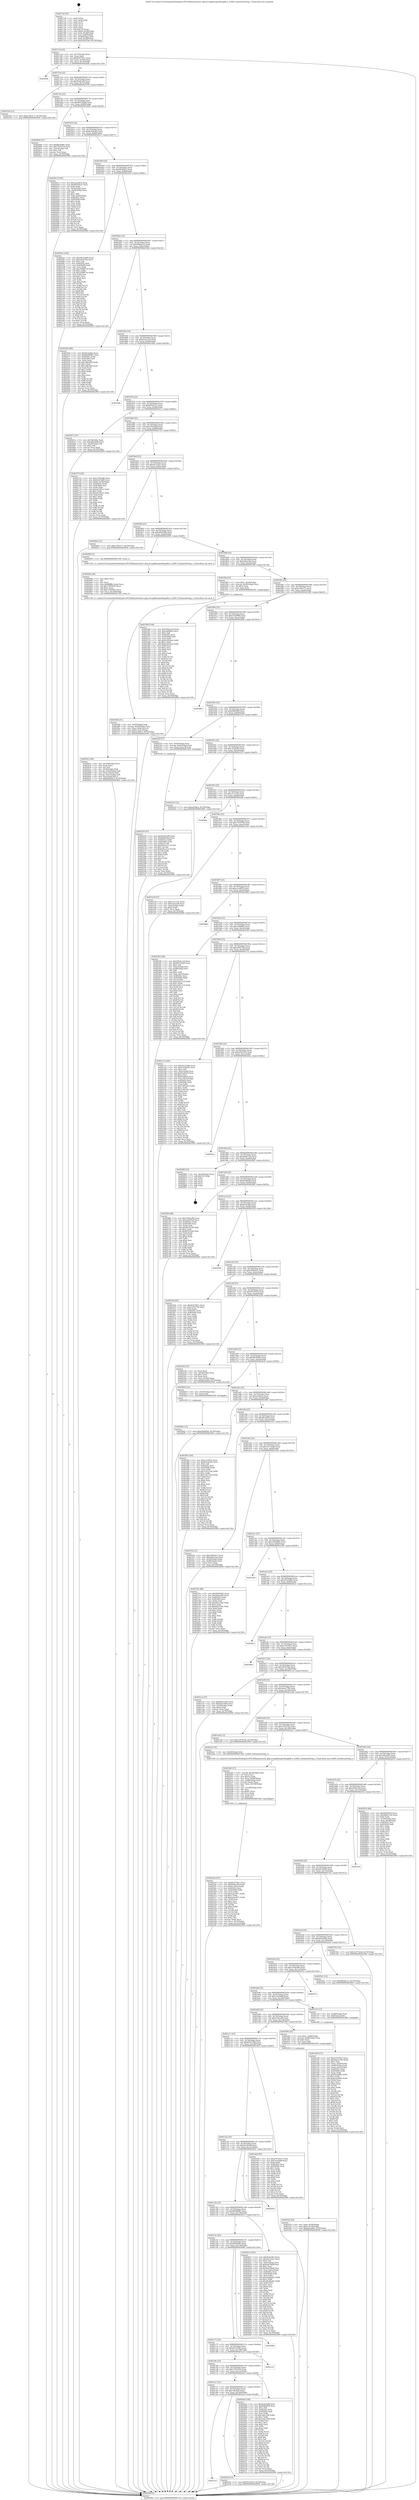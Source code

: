 digraph "0x4017a0" {
  label = "0x4017a0 (/mnt/c/Users/mathe/Desktop/tcc/POCII/binaries/extr_php-srcsapilitespeedlsapilib.h_LSAPI_GetQueryString_r_Final-ollvm.out::main(0))"
  labelloc = "t"
  node[shape=record]

  Entry [label="",width=0.3,height=0.3,shape=circle,fillcolor=black,style=filled]
  "0x4017cd" [label="{
     0x4017cd [23]\l
     | [instrs]\l
     &nbsp;&nbsp;0x4017cd \<+3\>: mov -0x70(%rbp),%eax\l
     &nbsp;&nbsp;0x4017d0 \<+2\>: mov %eax,%ecx\l
     &nbsp;&nbsp;0x4017d2 \<+6\>: sub $0x82475811,%ecx\l
     &nbsp;&nbsp;0x4017d8 \<+3\>: mov %eax,-0x74(%rbp)\l
     &nbsp;&nbsp;0x4017db \<+3\>: mov %ecx,-0x78(%rbp)\l
     &nbsp;&nbsp;0x4017de \<+6\>: je 00000000004028db \<main+0x113b\>\l
  }"]
  "0x4028db" [label="{
     0x4028db\l
  }", style=dashed]
  "0x4017e4" [label="{
     0x4017e4 [22]\l
     | [instrs]\l
     &nbsp;&nbsp;0x4017e4 \<+5\>: jmp 00000000004017e9 \<main+0x49\>\l
     &nbsp;&nbsp;0x4017e9 \<+3\>: mov -0x74(%rbp),%eax\l
     &nbsp;&nbsp;0x4017ec \<+5\>: sub $0x84afec09,%eax\l
     &nbsp;&nbsp;0x4017f1 \<+3\>: mov %eax,-0x7c(%rbp)\l
     &nbsp;&nbsp;0x4017f4 \<+6\>: je 0000000000402354 \<main+0xbb4\>\l
  }"]
  Exit [label="",width=0.3,height=0.3,shape=circle,fillcolor=black,style=filled,peripheries=2]
  "0x402354" [label="{
     0x402354 [12]\l
     | [instrs]\l
     &nbsp;&nbsp;0x402354 \<+7\>: movl $0xa7f9c271,-0x70(%rbp)\l
     &nbsp;&nbsp;0x40235b \<+5\>: jmp 0000000000402994 \<main+0x11f4\>\l
  }"]
  "0x4017fa" [label="{
     0x4017fa [22]\l
     | [instrs]\l
     &nbsp;&nbsp;0x4017fa \<+5\>: jmp 00000000004017ff \<main+0x5f\>\l
     &nbsp;&nbsp;0x4017ff \<+3\>: mov -0x74(%rbp),%eax\l
     &nbsp;&nbsp;0x401802 \<+5\>: sub $0x865182d6,%eax\l
     &nbsp;&nbsp;0x401807 \<+3\>: mov %eax,-0x80(%rbp)\l
     &nbsp;&nbsp;0x40180a \<+6\>: je 0000000000402494 \<main+0xcf4\>\l
  }"]
  "0x4026d2" [label="{
     0x4026d2 [12]\l
     | [instrs]\l
     &nbsp;&nbsp;0x4026d2 \<+7\>: movl $0xd5b9df26,-0x70(%rbp)\l
     &nbsp;&nbsp;0x4026d9 \<+5\>: jmp 0000000000402994 \<main+0x11f4\>\l
  }"]
  "0x402494" [label="{
     0x402494 [27]\l
     | [instrs]\l
     &nbsp;&nbsp;0x402494 \<+5\>: mov $0xf8e5048c,%eax\l
     &nbsp;&nbsp;0x402499 \<+5\>: mov $0x7391f334,%ecx\l
     &nbsp;&nbsp;0x40249e \<+3\>: mov -0x25(%rbp),%dl\l
     &nbsp;&nbsp;0x4024a1 \<+3\>: test $0x1,%dl\l
     &nbsp;&nbsp;0x4024a4 \<+3\>: cmovne %ecx,%eax\l
     &nbsp;&nbsp;0x4024a7 \<+3\>: mov %eax,-0x70(%rbp)\l
     &nbsp;&nbsp;0x4024aa \<+5\>: jmp 0000000000402994 \<main+0x11f4\>\l
  }"]
  "0x401810" [label="{
     0x401810 [25]\l
     | [instrs]\l
     &nbsp;&nbsp;0x401810 \<+5\>: jmp 0000000000401815 \<main+0x75\>\l
     &nbsp;&nbsp;0x401815 \<+3\>: mov -0x74(%rbp),%eax\l
     &nbsp;&nbsp;0x401818 \<+5\>: sub $0x8e3a6245,%eax\l
     &nbsp;&nbsp;0x40181d \<+6\>: mov %eax,-0x84(%rbp)\l
     &nbsp;&nbsp;0x401823 \<+6\>: je 0000000000402013 \<main+0x873\>\l
  }"]
  "0x402550" [label="{
     0x402550 [97]\l
     | [instrs]\l
     &nbsp;&nbsp;0x402550 \<+5\>: mov $0x62a93a9f,%edx\l
     &nbsp;&nbsp;0x402555 \<+5\>: mov $0x4b50e9a9,%esi\l
     &nbsp;&nbsp;0x40255a \<+8\>: mov 0x40505c,%r8d\l
     &nbsp;&nbsp;0x402562 \<+8\>: mov 0x405060,%r9d\l
     &nbsp;&nbsp;0x40256a \<+3\>: mov %r8d,%r10d\l
     &nbsp;&nbsp;0x40256d \<+7\>: add $0x830ce151,%r10d\l
     &nbsp;&nbsp;0x402574 \<+4\>: sub $0x1,%r10d\l
     &nbsp;&nbsp;0x402578 \<+7\>: sub $0x830ce151,%r10d\l
     &nbsp;&nbsp;0x40257f \<+4\>: imul %r10d,%r8d\l
     &nbsp;&nbsp;0x402583 \<+4\>: and $0x1,%r8d\l
     &nbsp;&nbsp;0x402587 \<+4\>: cmp $0x0,%r8d\l
     &nbsp;&nbsp;0x40258b \<+4\>: sete %r11b\l
     &nbsp;&nbsp;0x40258f \<+4\>: cmp $0xa,%r9d\l
     &nbsp;&nbsp;0x402593 \<+3\>: setl %bl\l
     &nbsp;&nbsp;0x402596 \<+3\>: mov %r11b,%r14b\l
     &nbsp;&nbsp;0x402599 \<+3\>: and %bl,%r14b\l
     &nbsp;&nbsp;0x40259c \<+3\>: xor %bl,%r11b\l
     &nbsp;&nbsp;0x40259f \<+3\>: or %r11b,%r14b\l
     &nbsp;&nbsp;0x4025a2 \<+4\>: test $0x1,%r14b\l
     &nbsp;&nbsp;0x4025a6 \<+3\>: cmovne %esi,%edx\l
     &nbsp;&nbsp;0x4025a9 \<+3\>: mov %edx,-0x70(%rbp)\l
     &nbsp;&nbsp;0x4025ac \<+5\>: jmp 0000000000402994 \<main+0x11f4\>\l
  }"]
  "0x402013" [label="{
     0x402013 [103]\l
     | [instrs]\l
     &nbsp;&nbsp;0x402013 \<+5\>: mov $0xca5cdf52,%eax\l
     &nbsp;&nbsp;0x402018 \<+5\>: mov $0x9f258121,%ecx\l
     &nbsp;&nbsp;0x40201d \<+2\>: xor %edx,%edx\l
     &nbsp;&nbsp;0x40201f \<+3\>: mov -0x5c(%rbp),%esi\l
     &nbsp;&nbsp;0x402022 \<+3\>: cmp -0x58(%rbp),%esi\l
     &nbsp;&nbsp;0x402025 \<+4\>: setl %dil\l
     &nbsp;&nbsp;0x402029 \<+4\>: and $0x1,%dil\l
     &nbsp;&nbsp;0x40202d \<+4\>: mov %dil,-0x26(%rbp)\l
     &nbsp;&nbsp;0x402031 \<+7\>: mov 0x40505c,%esi\l
     &nbsp;&nbsp;0x402038 \<+8\>: mov 0x405060,%r8d\l
     &nbsp;&nbsp;0x402040 \<+3\>: sub $0x1,%edx\l
     &nbsp;&nbsp;0x402043 \<+3\>: mov %esi,%r9d\l
     &nbsp;&nbsp;0x402046 \<+3\>: add %edx,%r9d\l
     &nbsp;&nbsp;0x402049 \<+4\>: imul %r9d,%esi\l
     &nbsp;&nbsp;0x40204d \<+3\>: and $0x1,%esi\l
     &nbsp;&nbsp;0x402050 \<+3\>: cmp $0x0,%esi\l
     &nbsp;&nbsp;0x402053 \<+4\>: sete %dil\l
     &nbsp;&nbsp;0x402057 \<+4\>: cmp $0xa,%r8d\l
     &nbsp;&nbsp;0x40205b \<+4\>: setl %r10b\l
     &nbsp;&nbsp;0x40205f \<+3\>: mov %dil,%r11b\l
     &nbsp;&nbsp;0x402062 \<+3\>: and %r10b,%r11b\l
     &nbsp;&nbsp;0x402065 \<+3\>: xor %r10b,%dil\l
     &nbsp;&nbsp;0x402068 \<+3\>: or %dil,%r11b\l
     &nbsp;&nbsp;0x40206b \<+4\>: test $0x1,%r11b\l
     &nbsp;&nbsp;0x40206f \<+3\>: cmovne %ecx,%eax\l
     &nbsp;&nbsp;0x402072 \<+3\>: mov %eax,-0x70(%rbp)\l
     &nbsp;&nbsp;0x402075 \<+5\>: jmp 0000000000402994 \<main+0x11f4\>\l
  }"]
  "0x401829" [label="{
     0x401829 [25]\l
     | [instrs]\l
     &nbsp;&nbsp;0x401829 \<+5\>: jmp 000000000040182e \<main+0x8e\>\l
     &nbsp;&nbsp;0x40182e \<+3\>: mov -0x74(%rbp),%eax\l
     &nbsp;&nbsp;0x401831 \<+5\>: sub $0x8f2d58c5,%eax\l
     &nbsp;&nbsp;0x401836 \<+6\>: mov %eax,-0x88(%rbp)\l
     &nbsp;&nbsp;0x40183c \<+6\>: je 00000000004020ee \<main+0x94e\>\l
  }"]
  "0x4022e9" [label="{
     0x4022e9 [107]\l
     | [instrs]\l
     &nbsp;&nbsp;0x4022e9 \<+5\>: mov $0x82475811,%ecx\l
     &nbsp;&nbsp;0x4022ee \<+5\>: mov $0x84afec09,%edx\l
     &nbsp;&nbsp;0x4022f3 \<+7\>: movl $0x0,-0x6c(%rbp)\l
     &nbsp;&nbsp;0x4022fa \<+7\>: mov 0x40505c,%esi\l
     &nbsp;&nbsp;0x402301 \<+8\>: mov 0x405060,%r8d\l
     &nbsp;&nbsp;0x402309 \<+3\>: mov %esi,%r9d\l
     &nbsp;&nbsp;0x40230c \<+7\>: sub $0xea2e3071,%r9d\l
     &nbsp;&nbsp;0x402313 \<+4\>: sub $0x1,%r9d\l
     &nbsp;&nbsp;0x402317 \<+7\>: add $0xea2e3071,%r9d\l
     &nbsp;&nbsp;0x40231e \<+4\>: imul %r9d,%esi\l
     &nbsp;&nbsp;0x402322 \<+3\>: and $0x1,%esi\l
     &nbsp;&nbsp;0x402325 \<+3\>: cmp $0x0,%esi\l
     &nbsp;&nbsp;0x402328 \<+4\>: sete %r10b\l
     &nbsp;&nbsp;0x40232c \<+4\>: cmp $0xa,%r8d\l
     &nbsp;&nbsp;0x402330 \<+4\>: setl %r11b\l
     &nbsp;&nbsp;0x402334 \<+3\>: mov %r10b,%bl\l
     &nbsp;&nbsp;0x402337 \<+3\>: and %r11b,%bl\l
     &nbsp;&nbsp;0x40233a \<+3\>: xor %r11b,%r10b\l
     &nbsp;&nbsp;0x40233d \<+3\>: or %r10b,%bl\l
     &nbsp;&nbsp;0x402340 \<+3\>: test $0x1,%bl\l
     &nbsp;&nbsp;0x402343 \<+3\>: cmovne %edx,%ecx\l
     &nbsp;&nbsp;0x402346 \<+3\>: mov %ecx,-0x70(%rbp)\l
     &nbsp;&nbsp;0x402349 \<+6\>: mov %eax,-0x14c(%rbp)\l
     &nbsp;&nbsp;0x40234f \<+5\>: jmp 0000000000402994 \<main+0x11f4\>\l
  }"]
  "0x4020ee" [label="{
     0x4020ee [144]\l
     | [instrs]\l
     &nbsp;&nbsp;0x4020ee \<+5\>: mov $0x24335480,%eax\l
     &nbsp;&nbsp;0x4020f3 \<+5\>: mov $0xcd50c79a,%ecx\l
     &nbsp;&nbsp;0x4020f8 \<+2\>: mov $0x1,%dl\l
     &nbsp;&nbsp;0x4020fa \<+7\>: mov 0x40505c,%esi\l
     &nbsp;&nbsp;0x402101 \<+7\>: mov 0x405060,%edi\l
     &nbsp;&nbsp;0x402108 \<+3\>: mov %esi,%r8d\l
     &nbsp;&nbsp;0x40210b \<+7\>: add $0x3599871b,%r8d\l
     &nbsp;&nbsp;0x402112 \<+4\>: sub $0x1,%r8d\l
     &nbsp;&nbsp;0x402116 \<+7\>: sub $0x3599871b,%r8d\l
     &nbsp;&nbsp;0x40211d \<+4\>: imul %r8d,%esi\l
     &nbsp;&nbsp;0x402121 \<+3\>: and $0x1,%esi\l
     &nbsp;&nbsp;0x402124 \<+3\>: cmp $0x0,%esi\l
     &nbsp;&nbsp;0x402127 \<+4\>: sete %r9b\l
     &nbsp;&nbsp;0x40212b \<+3\>: cmp $0xa,%edi\l
     &nbsp;&nbsp;0x40212e \<+4\>: setl %r10b\l
     &nbsp;&nbsp;0x402132 \<+3\>: mov %r9b,%r11b\l
     &nbsp;&nbsp;0x402135 \<+4\>: xor $0xff,%r11b\l
     &nbsp;&nbsp;0x402139 \<+3\>: mov %r10b,%bl\l
     &nbsp;&nbsp;0x40213c \<+3\>: xor $0xff,%bl\l
     &nbsp;&nbsp;0x40213f \<+3\>: xor $0x0,%dl\l
     &nbsp;&nbsp;0x402142 \<+3\>: mov %r11b,%r14b\l
     &nbsp;&nbsp;0x402145 \<+4\>: and $0x0,%r14b\l
     &nbsp;&nbsp;0x402149 \<+3\>: and %dl,%r9b\l
     &nbsp;&nbsp;0x40214c \<+3\>: mov %bl,%r15b\l
     &nbsp;&nbsp;0x40214f \<+4\>: and $0x0,%r15b\l
     &nbsp;&nbsp;0x402153 \<+3\>: and %dl,%r10b\l
     &nbsp;&nbsp;0x402156 \<+3\>: or %r9b,%r14b\l
     &nbsp;&nbsp;0x402159 \<+3\>: or %r10b,%r15b\l
     &nbsp;&nbsp;0x40215c \<+3\>: xor %r15b,%r14b\l
     &nbsp;&nbsp;0x40215f \<+3\>: or %bl,%r11b\l
     &nbsp;&nbsp;0x402162 \<+4\>: xor $0xff,%r11b\l
     &nbsp;&nbsp;0x402166 \<+3\>: or $0x0,%dl\l
     &nbsp;&nbsp;0x402169 \<+3\>: and %dl,%r11b\l
     &nbsp;&nbsp;0x40216c \<+3\>: or %r11b,%r14b\l
     &nbsp;&nbsp;0x40216f \<+4\>: test $0x1,%r14b\l
     &nbsp;&nbsp;0x402173 \<+3\>: cmovne %ecx,%eax\l
     &nbsp;&nbsp;0x402176 \<+3\>: mov %eax,-0x70(%rbp)\l
     &nbsp;&nbsp;0x402179 \<+5\>: jmp 0000000000402994 \<main+0x11f4\>\l
  }"]
  "0x401842" [label="{
     0x401842 [25]\l
     | [instrs]\l
     &nbsp;&nbsp;0x401842 \<+5\>: jmp 0000000000401847 \<main+0xa7\>\l
     &nbsp;&nbsp;0x401847 \<+3\>: mov -0x74(%rbp),%eax\l
     &nbsp;&nbsp;0x40184a \<+5\>: sub $0x906a81e3,%eax\l
     &nbsp;&nbsp;0x40184f \<+6\>: mov %eax,-0x8c(%rbp)\l
     &nbsp;&nbsp;0x401855 \<+6\>: je 00000000004025bd \<main+0xe1d\>\l
  }"]
  "0x4022b0" [label="{
     0x4022b0 [57]\l
     | [instrs]\l
     &nbsp;&nbsp;0x4022b0 \<+10\>: movabs $0x4030b6,%rdi\l
     &nbsp;&nbsp;0x4022ba \<+2\>: xor %ecx,%ecx\l
     &nbsp;&nbsp;0x4022bc \<+5\>: mov $0x1a,%edx\l
     &nbsp;&nbsp;0x4022c1 \<+4\>: mov %rax,-0x68(%rbp)\l
     &nbsp;&nbsp;0x4022c5 \<+4\>: mov -0x68(%rbp),%rax\l
     &nbsp;&nbsp;0x4022c9 \<+3\>: movsbl (%rax),%eax\l
     &nbsp;&nbsp;0x4022cc \<+6\>: mov %edx,-0x148(%rbp)\l
     &nbsp;&nbsp;0x4022d2 \<+1\>: cltd\l
     &nbsp;&nbsp;0x4022d3 \<+6\>: mov -0x148(%rbp),%esi\l
     &nbsp;&nbsp;0x4022d9 \<+2\>: idiv %esi\l
     &nbsp;&nbsp;0x4022db \<+3\>: sub $0x61,%ecx\l
     &nbsp;&nbsp;0x4022de \<+2\>: sub %ecx,%edx\l
     &nbsp;&nbsp;0x4022e0 \<+2\>: mov %edx,%esi\l
     &nbsp;&nbsp;0x4022e2 \<+2\>: mov $0x0,%al\l
     &nbsp;&nbsp;0x4022e4 \<+5\>: call 0000000000401040 \<printf@plt\>\l
     | [calls]\l
     &nbsp;&nbsp;0x401040 \{1\} (unknown)\l
  }"]
  "0x4025bd" [label="{
     0x4025bd [88]\l
     | [instrs]\l
     &nbsp;&nbsp;0x4025bd \<+5\>: mov $0xdfcdcd6a,%eax\l
     &nbsp;&nbsp;0x4025c2 \<+5\>: mov $0x68e68965,%ecx\l
     &nbsp;&nbsp;0x4025c7 \<+7\>: mov 0x40505c,%edx\l
     &nbsp;&nbsp;0x4025ce \<+7\>: mov 0x405060,%esi\l
     &nbsp;&nbsp;0x4025d5 \<+2\>: mov %edx,%edi\l
     &nbsp;&nbsp;0x4025d7 \<+6\>: add $0x1dfbc900,%edi\l
     &nbsp;&nbsp;0x4025dd \<+3\>: sub $0x1,%edi\l
     &nbsp;&nbsp;0x4025e0 \<+6\>: sub $0x1dfbc900,%edi\l
     &nbsp;&nbsp;0x4025e6 \<+3\>: imul %edi,%edx\l
     &nbsp;&nbsp;0x4025e9 \<+3\>: and $0x1,%edx\l
     &nbsp;&nbsp;0x4025ec \<+3\>: cmp $0x0,%edx\l
     &nbsp;&nbsp;0x4025ef \<+4\>: sete %r8b\l
     &nbsp;&nbsp;0x4025f3 \<+3\>: cmp $0xa,%esi\l
     &nbsp;&nbsp;0x4025f6 \<+4\>: setl %r9b\l
     &nbsp;&nbsp;0x4025fa \<+3\>: mov %r8b,%r10b\l
     &nbsp;&nbsp;0x4025fd \<+3\>: and %r9b,%r10b\l
     &nbsp;&nbsp;0x402600 \<+3\>: xor %r9b,%r8b\l
     &nbsp;&nbsp;0x402603 \<+3\>: or %r8b,%r10b\l
     &nbsp;&nbsp;0x402606 \<+4\>: test $0x1,%r10b\l
     &nbsp;&nbsp;0x40260a \<+3\>: cmovne %ecx,%eax\l
     &nbsp;&nbsp;0x40260d \<+3\>: mov %eax,-0x70(%rbp)\l
     &nbsp;&nbsp;0x402610 \<+5\>: jmp 0000000000402994 \<main+0x11f4\>\l
  }"]
  "0x40185b" [label="{
     0x40185b [25]\l
     | [instrs]\l
     &nbsp;&nbsp;0x40185b \<+5\>: jmp 0000000000401860 \<main+0xc0\>\l
     &nbsp;&nbsp;0x401860 \<+3\>: mov -0x74(%rbp),%eax\l
     &nbsp;&nbsp;0x401863 \<+5\>: sub $0x95a21ecd,%eax\l
     &nbsp;&nbsp;0x401868 \<+6\>: mov %eax,-0x90(%rbp)\l
     &nbsp;&nbsp;0x40186e \<+6\>: je 0000000000401dd4 \<main+0x634\>\l
  }"]
  "0x401cc0" [label="{
     0x401cc0\l
  }", style=dashed]
  "0x401dd4" [label="{
     0x401dd4\l
  }", style=dashed]
  "0x401874" [label="{
     0x401874 [25]\l
     | [instrs]\l
     &nbsp;&nbsp;0x401874 \<+5\>: jmp 0000000000401879 \<main+0xd9\>\l
     &nbsp;&nbsp;0x401879 \<+3\>: mov -0x74(%rbp),%eax\l
     &nbsp;&nbsp;0x40187c \<+5\>: sub $0x9f258121,%eax\l
     &nbsp;&nbsp;0x401881 \<+6\>: mov %eax,-0x94(%rbp)\l
     &nbsp;&nbsp;0x401887 \<+6\>: je 000000000040207a \<main+0x8da\>\l
  }"]
  "0x40222f" [label="{
     0x40222f [12]\l
     | [instrs]\l
     &nbsp;&nbsp;0x40222f \<+7\>: movl $0xf5519516,-0x70(%rbp)\l
     &nbsp;&nbsp;0x402236 \<+5\>: jmp 0000000000402994 \<main+0x11f4\>\l
  }"]
  "0x40207a" [label="{
     0x40207a [27]\l
     | [instrs]\l
     &nbsp;&nbsp;0x40207a \<+5\>: mov $0x7dfc0bfc,%eax\l
     &nbsp;&nbsp;0x40207f \<+5\>: mov $0xa60c4e8b,%ecx\l
     &nbsp;&nbsp;0x402084 \<+3\>: mov -0x26(%rbp),%dl\l
     &nbsp;&nbsp;0x402087 \<+3\>: test $0x1,%dl\l
     &nbsp;&nbsp;0x40208a \<+3\>: cmovne %ecx,%eax\l
     &nbsp;&nbsp;0x40208d \<+3\>: mov %eax,-0x70(%rbp)\l
     &nbsp;&nbsp;0x402090 \<+5\>: jmp 0000000000402994 \<main+0x11f4\>\l
  }"]
  "0x40188d" [label="{
     0x40188d [25]\l
     | [instrs]\l
     &nbsp;&nbsp;0x40188d \<+5\>: jmp 0000000000401892 \<main+0xf2\>\l
     &nbsp;&nbsp;0x401892 \<+3\>: mov -0x74(%rbp),%eax\l
     &nbsp;&nbsp;0x401895 \<+5\>: sub $0xa39160af,%eax\l
     &nbsp;&nbsp;0x40189a \<+6\>: mov %eax,-0x98(%rbp)\l
     &nbsp;&nbsp;0x4018a0 \<+6\>: je 0000000000402753 \<main+0xfb3\>\l
  }"]
  "0x401ca7" [label="{
     0x401ca7 [25]\l
     | [instrs]\l
     &nbsp;&nbsp;0x401ca7 \<+5\>: jmp 0000000000401cac \<main+0x50c\>\l
     &nbsp;&nbsp;0x401cac \<+3\>: mov -0x74(%rbp),%eax\l
     &nbsp;&nbsp;0x401caf \<+5\>: sub $0x7dfc0bfc,%eax\l
     &nbsp;&nbsp;0x401cb4 \<+6\>: mov %eax,-0x140(%rbp)\l
     &nbsp;&nbsp;0x401cba \<+6\>: je 000000000040222f \<main+0xa8f\>\l
  }"]
  "0x402753" [label="{
     0x402753 [95]\l
     | [instrs]\l
     &nbsp;&nbsp;0x402753 \<+5\>: mov $0x519dee8b,%eax\l
     &nbsp;&nbsp;0x402758 \<+5\>: mov $0x49a7d6f0,%ecx\l
     &nbsp;&nbsp;0x40275d \<+7\>: movl $0x0,-0x34(%rbp)\l
     &nbsp;&nbsp;0x402764 \<+7\>: mov 0x40505c,%edx\l
     &nbsp;&nbsp;0x40276b \<+7\>: mov 0x405060,%esi\l
     &nbsp;&nbsp;0x402772 \<+2\>: mov %edx,%edi\l
     &nbsp;&nbsp;0x402774 \<+6\>: sub $0xa4c5821e,%edi\l
     &nbsp;&nbsp;0x40277a \<+3\>: sub $0x1,%edi\l
     &nbsp;&nbsp;0x40277d \<+6\>: add $0xa4c5821e,%edi\l
     &nbsp;&nbsp;0x402783 \<+3\>: imul %edi,%edx\l
     &nbsp;&nbsp;0x402786 \<+3\>: and $0x1,%edx\l
     &nbsp;&nbsp;0x402789 \<+3\>: cmp $0x0,%edx\l
     &nbsp;&nbsp;0x40278c \<+4\>: sete %r8b\l
     &nbsp;&nbsp;0x402790 \<+3\>: cmp $0xa,%esi\l
     &nbsp;&nbsp;0x402793 \<+4\>: setl %r9b\l
     &nbsp;&nbsp;0x402797 \<+3\>: mov %r8b,%r10b\l
     &nbsp;&nbsp;0x40279a \<+3\>: and %r9b,%r10b\l
     &nbsp;&nbsp;0x40279d \<+3\>: xor %r9b,%r8b\l
     &nbsp;&nbsp;0x4027a0 \<+3\>: or %r8b,%r10b\l
     &nbsp;&nbsp;0x4027a3 \<+4\>: test $0x1,%r10b\l
     &nbsp;&nbsp;0x4027a7 \<+3\>: cmovne %ecx,%eax\l
     &nbsp;&nbsp;0x4027aa \<+3\>: mov %eax,-0x70(%rbp)\l
     &nbsp;&nbsp;0x4027ad \<+5\>: jmp 0000000000402994 \<main+0x11f4\>\l
  }"]
  "0x4018a6" [label="{
     0x4018a6 [25]\l
     | [instrs]\l
     &nbsp;&nbsp;0x4018a6 \<+5\>: jmp 00000000004018ab \<main+0x10b\>\l
     &nbsp;&nbsp;0x4018ab \<+3\>: mov -0x74(%rbp),%eax\l
     &nbsp;&nbsp;0x4018ae \<+5\>: sub $0xa4c52aec,%eax\l
     &nbsp;&nbsp;0x4018b3 \<+6\>: mov %eax,-0x9c(%rbp)\l
     &nbsp;&nbsp;0x4018b9 \<+6\>: je 00000000004026ba \<main+0xf1a\>\l
  }"]
  "0x4024af" [label="{
     0x4024af [144]\l
     | [instrs]\l
     &nbsp;&nbsp;0x4024af \<+5\>: mov $0x62a93a9f,%eax\l
     &nbsp;&nbsp;0x4024b4 \<+5\>: mov $0xb9fd29fd,%ecx\l
     &nbsp;&nbsp;0x4024b9 \<+2\>: mov $0x1,%dl\l
     &nbsp;&nbsp;0x4024bb \<+7\>: mov 0x40505c,%esi\l
     &nbsp;&nbsp;0x4024c2 \<+7\>: mov 0x405060,%edi\l
     &nbsp;&nbsp;0x4024c9 \<+3\>: mov %esi,%r8d\l
     &nbsp;&nbsp;0x4024cc \<+7\>: sub $0x14dc23f4,%r8d\l
     &nbsp;&nbsp;0x4024d3 \<+4\>: sub $0x1,%r8d\l
     &nbsp;&nbsp;0x4024d7 \<+7\>: add $0x14dc23f4,%r8d\l
     &nbsp;&nbsp;0x4024de \<+4\>: imul %r8d,%esi\l
     &nbsp;&nbsp;0x4024e2 \<+3\>: and $0x1,%esi\l
     &nbsp;&nbsp;0x4024e5 \<+3\>: cmp $0x0,%esi\l
     &nbsp;&nbsp;0x4024e8 \<+4\>: sete %r9b\l
     &nbsp;&nbsp;0x4024ec \<+3\>: cmp $0xa,%edi\l
     &nbsp;&nbsp;0x4024ef \<+4\>: setl %r10b\l
     &nbsp;&nbsp;0x4024f3 \<+3\>: mov %r9b,%r11b\l
     &nbsp;&nbsp;0x4024f6 \<+4\>: xor $0xff,%r11b\l
     &nbsp;&nbsp;0x4024fa \<+3\>: mov %r10b,%bl\l
     &nbsp;&nbsp;0x4024fd \<+3\>: xor $0xff,%bl\l
     &nbsp;&nbsp;0x402500 \<+3\>: xor $0x1,%dl\l
     &nbsp;&nbsp;0x402503 \<+3\>: mov %r11b,%r14b\l
     &nbsp;&nbsp;0x402506 \<+4\>: and $0xff,%r14b\l
     &nbsp;&nbsp;0x40250a \<+3\>: and %dl,%r9b\l
     &nbsp;&nbsp;0x40250d \<+3\>: mov %bl,%r15b\l
     &nbsp;&nbsp;0x402510 \<+4\>: and $0xff,%r15b\l
     &nbsp;&nbsp;0x402514 \<+3\>: and %dl,%r10b\l
     &nbsp;&nbsp;0x402517 \<+3\>: or %r9b,%r14b\l
     &nbsp;&nbsp;0x40251a \<+3\>: or %r10b,%r15b\l
     &nbsp;&nbsp;0x40251d \<+3\>: xor %r15b,%r14b\l
     &nbsp;&nbsp;0x402520 \<+3\>: or %bl,%r11b\l
     &nbsp;&nbsp;0x402523 \<+4\>: xor $0xff,%r11b\l
     &nbsp;&nbsp;0x402527 \<+3\>: or $0x1,%dl\l
     &nbsp;&nbsp;0x40252a \<+3\>: and %dl,%r11b\l
     &nbsp;&nbsp;0x40252d \<+3\>: or %r11b,%r14b\l
     &nbsp;&nbsp;0x402530 \<+4\>: test $0x1,%r14b\l
     &nbsp;&nbsp;0x402534 \<+3\>: cmovne %ecx,%eax\l
     &nbsp;&nbsp;0x402537 \<+3\>: mov %eax,-0x70(%rbp)\l
     &nbsp;&nbsp;0x40253a \<+5\>: jmp 0000000000402994 \<main+0x11f4\>\l
  }"]
  "0x4026ba" [label="{
     0x4026ba [12]\l
     | [instrs]\l
     &nbsp;&nbsp;0x4026ba \<+7\>: movl $0xa7f9c271,-0x70(%rbp)\l
     &nbsp;&nbsp;0x4026c1 \<+5\>: jmp 0000000000402994 \<main+0x11f4\>\l
  }"]
  "0x4018bf" [label="{
     0x4018bf [25]\l
     | [instrs]\l
     &nbsp;&nbsp;0x4018bf \<+5\>: jmp 00000000004018c4 \<main+0x124\>\l
     &nbsp;&nbsp;0x4018c4 \<+3\>: mov -0x74(%rbp),%eax\l
     &nbsp;&nbsp;0x4018c7 \<+5\>: sub $0xa60c4e8b,%eax\l
     &nbsp;&nbsp;0x4018cc \<+6\>: mov %eax,-0xa0(%rbp)\l
     &nbsp;&nbsp;0x4018d2 \<+6\>: je 0000000000402095 \<main+0x8f5\>\l
  }"]
  "0x401c8e" [label="{
     0x401c8e [25]\l
     | [instrs]\l
     &nbsp;&nbsp;0x401c8e \<+5\>: jmp 0000000000401c93 \<main+0x4f3\>\l
     &nbsp;&nbsp;0x401c93 \<+3\>: mov -0x74(%rbp),%eax\l
     &nbsp;&nbsp;0x401c96 \<+5\>: sub $0x7391f334,%eax\l
     &nbsp;&nbsp;0x401c9b \<+6\>: mov %eax,-0x13c(%rbp)\l
     &nbsp;&nbsp;0x401ca1 \<+6\>: je 00000000004024af \<main+0xd0f\>\l
  }"]
  "0x402095" [label="{
     0x402095 [5]\l
     | [instrs]\l
     &nbsp;&nbsp;0x402095 \<+5\>: call 0000000000401160 \<next_i\>\l
     | [calls]\l
     &nbsp;&nbsp;0x401160 \{1\} (/mnt/c/Users/mathe/Desktop/tcc/POCII/binaries/extr_php-srcsapilitespeedlsapilib.h_LSAPI_GetQueryString_r_Final-ollvm.out::next_i)\l
  }"]
  "0x4018d8" [label="{
     0x4018d8 [25]\l
     | [instrs]\l
     &nbsp;&nbsp;0x4018d8 \<+5\>: jmp 00000000004018dd \<main+0x13d\>\l
     &nbsp;&nbsp;0x4018dd \<+3\>: mov -0x74(%rbp),%eax\l
     &nbsp;&nbsp;0x4018e0 \<+5\>: sub $0xa64ee3ae,%eax\l
     &nbsp;&nbsp;0x4018e5 \<+6\>: mov %eax,-0xa4(%rbp)\l
     &nbsp;&nbsp;0x4018eb \<+6\>: je 0000000000401f4d \<main+0x7ad\>\l
  }"]
  "0x401ce5" [label="{
     0x401ce5\l
  }", style=dashed]
  "0x401f4d" [label="{
     0x401f4d [23]\l
     | [instrs]\l
     &nbsp;&nbsp;0x401f4d \<+7\>: movl $0x1,-0x58(%rbp)\l
     &nbsp;&nbsp;0x401f54 \<+4\>: movslq -0x58(%rbp),%rax\l
     &nbsp;&nbsp;0x401f58 \<+4\>: shl $0x0,%rax\l
     &nbsp;&nbsp;0x401f5c \<+3\>: mov %rax,%rdi\l
     &nbsp;&nbsp;0x401f5f \<+5\>: call 0000000000401050 \<malloc@plt\>\l
     | [calls]\l
     &nbsp;&nbsp;0x401050 \{1\} (unknown)\l
  }"]
  "0x4018f1" [label="{
     0x4018f1 [25]\l
     | [instrs]\l
     &nbsp;&nbsp;0x4018f1 \<+5\>: jmp 00000000004018f6 \<main+0x156\>\l
     &nbsp;&nbsp;0x4018f6 \<+3\>: mov -0x74(%rbp),%eax\l
     &nbsp;&nbsp;0x4018f9 \<+5\>: sub $0xa7f9c271,%eax\l
     &nbsp;&nbsp;0x4018fe \<+6\>: mov %eax,-0xa8(%rbp)\l
     &nbsp;&nbsp;0x401904 \<+6\>: je 0000000000402360 \<main+0xbc0\>\l
  }"]
  "0x401c75" [label="{
     0x401c75 [25]\l
     | [instrs]\l
     &nbsp;&nbsp;0x401c75 \<+5\>: jmp 0000000000401c7a \<main+0x4da\>\l
     &nbsp;&nbsp;0x401c7a \<+3\>: mov -0x74(%rbp),%eax\l
     &nbsp;&nbsp;0x401c7d \<+5\>: sub $0x6d331883,%eax\l
     &nbsp;&nbsp;0x401c82 \<+6\>: mov %eax,-0x138(%rbp)\l
     &nbsp;&nbsp;0x401c88 \<+6\>: je 0000000000401ce5 \<main+0x545\>\l
  }"]
  "0x402360" [label="{
     0x402360 [144]\l
     | [instrs]\l
     &nbsp;&nbsp;0x402360 \<+5\>: mov $0x3954c1ed,%eax\l
     &nbsp;&nbsp;0x402365 \<+5\>: mov $0xcaf9d89c,%ecx\l
     &nbsp;&nbsp;0x40236a \<+2\>: mov $0x1,%dl\l
     &nbsp;&nbsp;0x40236c \<+7\>: mov 0x40505c,%esi\l
     &nbsp;&nbsp;0x402373 \<+7\>: mov 0x405060,%edi\l
     &nbsp;&nbsp;0x40237a \<+3\>: mov %esi,%r8d\l
     &nbsp;&nbsp;0x40237d \<+7\>: sub $0xbc265ae0,%r8d\l
     &nbsp;&nbsp;0x402384 \<+4\>: sub $0x1,%r8d\l
     &nbsp;&nbsp;0x402388 \<+7\>: add $0xbc265ae0,%r8d\l
     &nbsp;&nbsp;0x40238f \<+4\>: imul %r8d,%esi\l
     &nbsp;&nbsp;0x402393 \<+3\>: and $0x1,%esi\l
     &nbsp;&nbsp;0x402396 \<+3\>: cmp $0x0,%esi\l
     &nbsp;&nbsp;0x402399 \<+4\>: sete %r9b\l
     &nbsp;&nbsp;0x40239d \<+3\>: cmp $0xa,%edi\l
     &nbsp;&nbsp;0x4023a0 \<+4\>: setl %r10b\l
     &nbsp;&nbsp;0x4023a4 \<+3\>: mov %r9b,%r11b\l
     &nbsp;&nbsp;0x4023a7 \<+4\>: xor $0xff,%r11b\l
     &nbsp;&nbsp;0x4023ab \<+3\>: mov %r10b,%bl\l
     &nbsp;&nbsp;0x4023ae \<+3\>: xor $0xff,%bl\l
     &nbsp;&nbsp;0x4023b1 \<+3\>: xor $0x1,%dl\l
     &nbsp;&nbsp;0x4023b4 \<+3\>: mov %r11b,%r14b\l
     &nbsp;&nbsp;0x4023b7 \<+4\>: and $0xff,%r14b\l
     &nbsp;&nbsp;0x4023bb \<+3\>: and %dl,%r9b\l
     &nbsp;&nbsp;0x4023be \<+3\>: mov %bl,%r15b\l
     &nbsp;&nbsp;0x4023c1 \<+4\>: and $0xff,%r15b\l
     &nbsp;&nbsp;0x4023c5 \<+3\>: and %dl,%r10b\l
     &nbsp;&nbsp;0x4023c8 \<+3\>: or %r9b,%r14b\l
     &nbsp;&nbsp;0x4023cb \<+3\>: or %r10b,%r15b\l
     &nbsp;&nbsp;0x4023ce \<+3\>: xor %r15b,%r14b\l
     &nbsp;&nbsp;0x4023d1 \<+3\>: or %bl,%r11b\l
     &nbsp;&nbsp;0x4023d4 \<+4\>: xor $0xff,%r11b\l
     &nbsp;&nbsp;0x4023d8 \<+3\>: or $0x1,%dl\l
     &nbsp;&nbsp;0x4023db \<+3\>: and %dl,%r11b\l
     &nbsp;&nbsp;0x4023de \<+3\>: or %r11b,%r14b\l
     &nbsp;&nbsp;0x4023e1 \<+4\>: test $0x1,%r14b\l
     &nbsp;&nbsp;0x4023e5 \<+3\>: cmovne %ecx,%eax\l
     &nbsp;&nbsp;0x4023e8 \<+3\>: mov %eax,-0x70(%rbp)\l
     &nbsp;&nbsp;0x4023eb \<+5\>: jmp 0000000000402994 \<main+0x11f4\>\l
  }"]
  "0x40190a" [label="{
     0x40190a [25]\l
     | [instrs]\l
     &nbsp;&nbsp;0x40190a \<+5\>: jmp 000000000040190f \<main+0x16f\>\l
     &nbsp;&nbsp;0x40190f \<+3\>: mov -0x74(%rbp),%eax\l
     &nbsp;&nbsp;0x401912 \<+5\>: sub $0xb19cb909,%eax\l
     &nbsp;&nbsp;0x401917 \<+6\>: mov %eax,-0xac(%rbp)\l
     &nbsp;&nbsp;0x40191d \<+6\>: je 0000000000402882 \<main+0x10e2\>\l
  }"]
  "0x40298d" [label="{
     0x40298d\l
  }", style=dashed]
  "0x402882" [label="{
     0x402882\l
  }", style=dashed]
  "0x401923" [label="{
     0x401923 [25]\l
     | [instrs]\l
     &nbsp;&nbsp;0x401923 \<+5\>: jmp 0000000000401928 \<main+0x188\>\l
     &nbsp;&nbsp;0x401928 \<+3\>: mov -0x74(%rbp),%eax\l
     &nbsp;&nbsp;0x40192b \<+5\>: sub $0xb9fd29fd,%eax\l
     &nbsp;&nbsp;0x401930 \<+6\>: mov %eax,-0xb0(%rbp)\l
     &nbsp;&nbsp;0x401936 \<+6\>: je 000000000040253f \<main+0xd9f\>\l
  }"]
  "0x401c5c" [label="{
     0x401c5c [25]\l
     | [instrs]\l
     &nbsp;&nbsp;0x401c5c \<+5\>: jmp 0000000000401c61 \<main+0x4c1\>\l
     &nbsp;&nbsp;0x401c61 \<+3\>: mov -0x74(%rbp),%eax\l
     &nbsp;&nbsp;0x401c64 \<+5\>: sub $0x6995f445,%eax\l
     &nbsp;&nbsp;0x401c69 \<+6\>: mov %eax,-0x134(%rbp)\l
     &nbsp;&nbsp;0x401c6f \<+6\>: je 000000000040298d \<main+0x11ed\>\l
  }"]
  "0x40253f" [label="{
     0x40253f [17]\l
     | [instrs]\l
     &nbsp;&nbsp;0x40253f \<+4\>: mov -0x50(%rbp),%rax\l
     &nbsp;&nbsp;0x402543 \<+4\>: movslq -0x6c(%rbp),%rcx\l
     &nbsp;&nbsp;0x402547 \<+4\>: mov (%rax,%rcx,8),%rdi\l
     &nbsp;&nbsp;0x40254b \<+5\>: call 0000000000401030 \<free@plt\>\l
     | [calls]\l
     &nbsp;&nbsp;0x401030 \{1\} (unknown)\l
  }"]
  "0x40193c" [label="{
     0x40193c [25]\l
     | [instrs]\l
     &nbsp;&nbsp;0x40193c \<+5\>: jmp 0000000000401941 \<main+0x1a1\>\l
     &nbsp;&nbsp;0x401941 \<+3\>: mov -0x74(%rbp),%eax\l
     &nbsp;&nbsp;0x401944 \<+5\>: sub $0xc1026e93,%eax\l
     &nbsp;&nbsp;0x401949 \<+6\>: mov %eax,-0xb4(%rbp)\l
     &nbsp;&nbsp;0x40194f \<+6\>: je 0000000000402223 \<main+0xa83\>\l
  }"]
  "0x402615" [label="{
     0x402615 [165]\l
     | [instrs]\l
     &nbsp;&nbsp;0x402615 \<+5\>: mov $0xdfcdcd6a,%eax\l
     &nbsp;&nbsp;0x40261a \<+5\>: mov $0xa4c52aec,%ecx\l
     &nbsp;&nbsp;0x40261f \<+2\>: mov $0x1,%dl\l
     &nbsp;&nbsp;0x402621 \<+3\>: mov -0x6c(%rbp),%esi\l
     &nbsp;&nbsp;0x402624 \<+6\>: sub $0xba678efd,%esi\l
     &nbsp;&nbsp;0x40262a \<+3\>: add $0x1,%esi\l
     &nbsp;&nbsp;0x40262d \<+6\>: add $0xba678efd,%esi\l
     &nbsp;&nbsp;0x402633 \<+3\>: mov %esi,-0x6c(%rbp)\l
     &nbsp;&nbsp;0x402636 \<+7\>: mov 0x40505c,%esi\l
     &nbsp;&nbsp;0x40263d \<+7\>: mov 0x405060,%edi\l
     &nbsp;&nbsp;0x402644 \<+3\>: mov %esi,%r8d\l
     &nbsp;&nbsp;0x402647 \<+7\>: add $0x34a6ba91,%r8d\l
     &nbsp;&nbsp;0x40264e \<+4\>: sub $0x1,%r8d\l
     &nbsp;&nbsp;0x402652 \<+7\>: sub $0x34a6ba91,%r8d\l
     &nbsp;&nbsp;0x402659 \<+4\>: imul %r8d,%esi\l
     &nbsp;&nbsp;0x40265d \<+3\>: and $0x1,%esi\l
     &nbsp;&nbsp;0x402660 \<+3\>: cmp $0x0,%esi\l
     &nbsp;&nbsp;0x402663 \<+4\>: sete %r9b\l
     &nbsp;&nbsp;0x402667 \<+3\>: cmp $0xa,%edi\l
     &nbsp;&nbsp;0x40266a \<+4\>: setl %r10b\l
     &nbsp;&nbsp;0x40266e \<+3\>: mov %r9b,%r11b\l
     &nbsp;&nbsp;0x402671 \<+4\>: xor $0xff,%r11b\l
     &nbsp;&nbsp;0x402675 \<+3\>: mov %r10b,%bl\l
     &nbsp;&nbsp;0x402678 \<+3\>: xor $0xff,%bl\l
     &nbsp;&nbsp;0x40267b \<+3\>: xor $0x1,%dl\l
     &nbsp;&nbsp;0x40267e \<+3\>: mov %r11b,%r14b\l
     &nbsp;&nbsp;0x402681 \<+4\>: and $0xff,%r14b\l
     &nbsp;&nbsp;0x402685 \<+3\>: and %dl,%r9b\l
     &nbsp;&nbsp;0x402688 \<+3\>: mov %bl,%r15b\l
     &nbsp;&nbsp;0x40268b \<+4\>: and $0xff,%r15b\l
     &nbsp;&nbsp;0x40268f \<+3\>: and %dl,%r10b\l
     &nbsp;&nbsp;0x402692 \<+3\>: or %r9b,%r14b\l
     &nbsp;&nbsp;0x402695 \<+3\>: or %r10b,%r15b\l
     &nbsp;&nbsp;0x402698 \<+3\>: xor %r15b,%r14b\l
     &nbsp;&nbsp;0x40269b \<+3\>: or %bl,%r11b\l
     &nbsp;&nbsp;0x40269e \<+4\>: xor $0xff,%r11b\l
     &nbsp;&nbsp;0x4026a2 \<+3\>: or $0x1,%dl\l
     &nbsp;&nbsp;0x4026a5 \<+3\>: and %dl,%r11b\l
     &nbsp;&nbsp;0x4026a8 \<+3\>: or %r11b,%r14b\l
     &nbsp;&nbsp;0x4026ab \<+4\>: test $0x1,%r14b\l
     &nbsp;&nbsp;0x4026af \<+3\>: cmovne %ecx,%eax\l
     &nbsp;&nbsp;0x4026b2 \<+3\>: mov %eax,-0x70(%rbp)\l
     &nbsp;&nbsp;0x4026b5 \<+5\>: jmp 0000000000402994 \<main+0x11f4\>\l
  }"]
  "0x402223" [label="{
     0x402223 [12]\l
     | [instrs]\l
     &nbsp;&nbsp;0x402223 \<+7\>: movl $0xae564ce,-0x70(%rbp)\l
     &nbsp;&nbsp;0x40222a \<+5\>: jmp 0000000000402994 \<main+0x11f4\>\l
  }"]
  "0x401955" [label="{
     0x401955 [25]\l
     | [instrs]\l
     &nbsp;&nbsp;0x401955 \<+5\>: jmp 000000000040195a \<main+0x1ba\>\l
     &nbsp;&nbsp;0x40195a \<+3\>: mov -0x74(%rbp),%eax\l
     &nbsp;&nbsp;0x40195d \<+5\>: sub $0xc511cc0c,%eax\l
     &nbsp;&nbsp;0x401962 \<+6\>: mov %eax,-0xb8(%rbp)\l
     &nbsp;&nbsp;0x401968 \<+6\>: je 00000000004026de \<main+0xf3e\>\l
  }"]
  "0x401c43" [label="{
     0x401c43 [25]\l
     | [instrs]\l
     &nbsp;&nbsp;0x401c43 \<+5\>: jmp 0000000000401c48 \<main+0x4a8\>\l
     &nbsp;&nbsp;0x401c48 \<+3\>: mov -0x74(%rbp),%eax\l
     &nbsp;&nbsp;0x401c4b \<+5\>: sub $0x68e68965,%eax\l
     &nbsp;&nbsp;0x401c50 \<+6\>: mov %eax,-0x130(%rbp)\l
     &nbsp;&nbsp;0x401c56 \<+6\>: je 0000000000402615 \<main+0xe75\>\l
  }"]
  "0x4026de" [label="{
     0x4026de\l
  }", style=dashed]
  "0x40196e" [label="{
     0x40196e [25]\l
     | [instrs]\l
     &nbsp;&nbsp;0x40196e \<+5\>: jmp 0000000000401973 \<main+0x1d3\>\l
     &nbsp;&nbsp;0x401973 \<+3\>: mov -0x74(%rbp),%eax\l
     &nbsp;&nbsp;0x401976 \<+5\>: sub $0xc7079794,%eax\l
     &nbsp;&nbsp;0x40197b \<+6\>: mov %eax,-0xbc(%rbp)\l
     &nbsp;&nbsp;0x401981 \<+6\>: je 0000000000401ee9 \<main+0x749\>\l
  }"]
  "0x40293e" [label="{
     0x40293e\l
  }", style=dashed]
  "0x401ee9" [label="{
     0x401ee9 [27]\l
     | [instrs]\l
     &nbsp;&nbsp;0x401ee9 \<+5\>: mov $0xc511cc0c,%eax\l
     &nbsp;&nbsp;0x401eee \<+5\>: mov $0x51bceaf9,%ecx\l
     &nbsp;&nbsp;0x401ef3 \<+3\>: mov -0x2c(%rbp),%edx\l
     &nbsp;&nbsp;0x401ef6 \<+3\>: cmp $0x0,%edx\l
     &nbsp;&nbsp;0x401ef9 \<+3\>: cmove %ecx,%eax\l
     &nbsp;&nbsp;0x401efc \<+3\>: mov %eax,-0x70(%rbp)\l
     &nbsp;&nbsp;0x401eff \<+5\>: jmp 0000000000402994 \<main+0x11f4\>\l
  }"]
  "0x401987" [label="{
     0x401987 [25]\l
     | [instrs]\l
     &nbsp;&nbsp;0x401987 \<+5\>: jmp 000000000040198c \<main+0x1ec\>\l
     &nbsp;&nbsp;0x40198c \<+3\>: mov -0x74(%rbp),%eax\l
     &nbsp;&nbsp;0x40198f \<+5\>: sub $0xca5cdf52,%eax\l
     &nbsp;&nbsp;0x401994 \<+6\>: mov %eax,-0xc0(%rbp)\l
     &nbsp;&nbsp;0x40199a \<+6\>: je 00000000004028b6 \<main+0x1116\>\l
  }"]
  "0x4020c2" [label="{
     0x4020c2 [44]\l
     | [instrs]\l
     &nbsp;&nbsp;0x4020c2 \<+6\>: mov -0x144(%rbp),%ecx\l
     &nbsp;&nbsp;0x4020c8 \<+3\>: imul %eax,%ecx\l
     &nbsp;&nbsp;0x4020cb \<+3\>: mov %cl,%sil\l
     &nbsp;&nbsp;0x4020ce \<+4\>: mov -0x50(%rbp),%rdi\l
     &nbsp;&nbsp;0x4020d2 \<+4\>: movslq -0x54(%rbp),%r8\l
     &nbsp;&nbsp;0x4020d6 \<+4\>: mov (%rdi,%r8,8),%rdi\l
     &nbsp;&nbsp;0x4020da \<+4\>: movslq -0x5c(%rbp),%r8\l
     &nbsp;&nbsp;0x4020de \<+4\>: mov %sil,(%rdi,%r8,1)\l
     &nbsp;&nbsp;0x4020e2 \<+7\>: movl $0x8f2d58c5,-0x70(%rbp)\l
     &nbsp;&nbsp;0x4020e9 \<+5\>: jmp 0000000000402994 \<main+0x11f4\>\l
  }"]
  "0x4028b6" [label="{
     0x4028b6\l
  }", style=dashed]
  "0x4019a0" [label="{
     0x4019a0 [25]\l
     | [instrs]\l
     &nbsp;&nbsp;0x4019a0 \<+5\>: jmp 00000000004019a5 \<main+0x205\>\l
     &nbsp;&nbsp;0x4019a5 \<+3\>: mov -0x74(%rbp),%eax\l
     &nbsp;&nbsp;0x4019a8 \<+5\>: sub $0xcaf9d89c,%eax\l
     &nbsp;&nbsp;0x4019ad \<+6\>: mov %eax,-0xc4(%rbp)\l
     &nbsp;&nbsp;0x4019b3 \<+6\>: je 00000000004023f0 \<main+0xc50\>\l
  }"]
  "0x40209a" [label="{
     0x40209a [40]\l
     | [instrs]\l
     &nbsp;&nbsp;0x40209a \<+5\>: mov $0x2,%ecx\l
     &nbsp;&nbsp;0x40209f \<+1\>: cltd\l
     &nbsp;&nbsp;0x4020a0 \<+2\>: idiv %ecx\l
     &nbsp;&nbsp;0x4020a2 \<+6\>: imul $0xfffffffe,%edx,%ecx\l
     &nbsp;&nbsp;0x4020a8 \<+6\>: sub $0x17b659b3,%ecx\l
     &nbsp;&nbsp;0x4020ae \<+3\>: add $0x1,%ecx\l
     &nbsp;&nbsp;0x4020b1 \<+6\>: add $0x17b659b3,%ecx\l
     &nbsp;&nbsp;0x4020b7 \<+6\>: mov %ecx,-0x144(%rbp)\l
     &nbsp;&nbsp;0x4020bd \<+5\>: call 0000000000401160 \<next_i\>\l
     | [calls]\l
     &nbsp;&nbsp;0x401160 \{1\} (/mnt/c/Users/mathe/Desktop/tcc/POCII/binaries/extr_php-srcsapilitespeedlsapilib.h_LSAPI_GetQueryString_r_Final-ollvm.out::next_i)\l
  }"]
  "0x4023f0" [label="{
     0x4023f0 [164]\l
     | [instrs]\l
     &nbsp;&nbsp;0x4023f0 \<+5\>: mov $0x3954c1ed,%eax\l
     &nbsp;&nbsp;0x4023f5 \<+5\>: mov $0x865182d6,%ecx\l
     &nbsp;&nbsp;0x4023fa \<+2\>: mov $0x1,%dl\l
     &nbsp;&nbsp;0x4023fc \<+3\>: mov -0x6c(%rbp),%esi\l
     &nbsp;&nbsp;0x4023ff \<+3\>: cmp -0x48(%rbp),%esi\l
     &nbsp;&nbsp;0x402402 \<+4\>: setl %dil\l
     &nbsp;&nbsp;0x402406 \<+4\>: and $0x1,%dil\l
     &nbsp;&nbsp;0x40240a \<+4\>: mov %dil,-0x25(%rbp)\l
     &nbsp;&nbsp;0x40240e \<+7\>: mov 0x40505c,%esi\l
     &nbsp;&nbsp;0x402415 \<+8\>: mov 0x405060,%r8d\l
     &nbsp;&nbsp;0x40241d \<+3\>: mov %esi,%r9d\l
     &nbsp;&nbsp;0x402420 \<+7\>: sub $0xa5d21119,%r9d\l
     &nbsp;&nbsp;0x402427 \<+4\>: sub $0x1,%r9d\l
     &nbsp;&nbsp;0x40242b \<+7\>: add $0xa5d21119,%r9d\l
     &nbsp;&nbsp;0x402432 \<+4\>: imul %r9d,%esi\l
     &nbsp;&nbsp;0x402436 \<+3\>: and $0x1,%esi\l
     &nbsp;&nbsp;0x402439 \<+3\>: cmp $0x0,%esi\l
     &nbsp;&nbsp;0x40243c \<+4\>: sete %dil\l
     &nbsp;&nbsp;0x402440 \<+4\>: cmp $0xa,%r8d\l
     &nbsp;&nbsp;0x402444 \<+4\>: setl %r10b\l
     &nbsp;&nbsp;0x402448 \<+3\>: mov %dil,%r11b\l
     &nbsp;&nbsp;0x40244b \<+4\>: xor $0xff,%r11b\l
     &nbsp;&nbsp;0x40244f \<+3\>: mov %r10b,%bl\l
     &nbsp;&nbsp;0x402452 \<+3\>: xor $0xff,%bl\l
     &nbsp;&nbsp;0x402455 \<+3\>: xor $0x1,%dl\l
     &nbsp;&nbsp;0x402458 \<+3\>: mov %r11b,%r14b\l
     &nbsp;&nbsp;0x40245b \<+4\>: and $0xff,%r14b\l
     &nbsp;&nbsp;0x40245f \<+3\>: and %dl,%dil\l
     &nbsp;&nbsp;0x402462 \<+3\>: mov %bl,%r15b\l
     &nbsp;&nbsp;0x402465 \<+4\>: and $0xff,%r15b\l
     &nbsp;&nbsp;0x402469 \<+3\>: and %dl,%r10b\l
     &nbsp;&nbsp;0x40246c \<+3\>: or %dil,%r14b\l
     &nbsp;&nbsp;0x40246f \<+3\>: or %r10b,%r15b\l
     &nbsp;&nbsp;0x402472 \<+3\>: xor %r15b,%r14b\l
     &nbsp;&nbsp;0x402475 \<+3\>: or %bl,%r11b\l
     &nbsp;&nbsp;0x402478 \<+4\>: xor $0xff,%r11b\l
     &nbsp;&nbsp;0x40247c \<+3\>: or $0x1,%dl\l
     &nbsp;&nbsp;0x40247f \<+3\>: and %dl,%r11b\l
     &nbsp;&nbsp;0x402482 \<+3\>: or %r11b,%r14b\l
     &nbsp;&nbsp;0x402485 \<+4\>: test $0x1,%r14b\l
     &nbsp;&nbsp;0x402489 \<+3\>: cmovne %ecx,%eax\l
     &nbsp;&nbsp;0x40248c \<+3\>: mov %eax,-0x70(%rbp)\l
     &nbsp;&nbsp;0x40248f \<+5\>: jmp 0000000000402994 \<main+0x11f4\>\l
  }"]
  "0x4019b9" [label="{
     0x4019b9 [25]\l
     | [instrs]\l
     &nbsp;&nbsp;0x4019b9 \<+5\>: jmp 00000000004019be \<main+0x21e\>\l
     &nbsp;&nbsp;0x4019be \<+3\>: mov -0x74(%rbp),%eax\l
     &nbsp;&nbsp;0x4019c1 \<+5\>: sub $0xcd50c79a,%eax\l
     &nbsp;&nbsp;0x4019c6 \<+6\>: mov %eax,-0xc8(%rbp)\l
     &nbsp;&nbsp;0x4019cc \<+6\>: je 000000000040217e \<main+0x9de\>\l
  }"]
  "0x401f64" [label="{
     0x401f64 [31]\l
     | [instrs]\l
     &nbsp;&nbsp;0x401f64 \<+4\>: mov -0x50(%rbp),%rdi\l
     &nbsp;&nbsp;0x401f68 \<+4\>: movslq -0x54(%rbp),%rcx\l
     &nbsp;&nbsp;0x401f6c \<+4\>: mov %rax,(%rdi,%rcx,8)\l
     &nbsp;&nbsp;0x401f70 \<+7\>: movl $0x0,-0x5c(%rbp)\l
     &nbsp;&nbsp;0x401f77 \<+7\>: movl $0xae564ce,-0x70(%rbp)\l
     &nbsp;&nbsp;0x401f7e \<+5\>: jmp 0000000000402994 \<main+0x11f4\>\l
  }"]
  "0x40217e" [label="{
     0x40217e [165]\l
     | [instrs]\l
     &nbsp;&nbsp;0x40217e \<+5\>: mov $0x24335480,%eax\l
     &nbsp;&nbsp;0x402183 \<+5\>: mov $0xc1026e93,%ecx\l
     &nbsp;&nbsp;0x402188 \<+2\>: mov $0x1,%dl\l
     &nbsp;&nbsp;0x40218a \<+3\>: mov -0x5c(%rbp),%esi\l
     &nbsp;&nbsp;0x40218d \<+6\>: add $0xf5a4fa24,%esi\l
     &nbsp;&nbsp;0x402193 \<+3\>: add $0x1,%esi\l
     &nbsp;&nbsp;0x402196 \<+6\>: sub $0xf5a4fa24,%esi\l
     &nbsp;&nbsp;0x40219c \<+3\>: mov %esi,-0x5c(%rbp)\l
     &nbsp;&nbsp;0x40219f \<+7\>: mov 0x40505c,%esi\l
     &nbsp;&nbsp;0x4021a6 \<+7\>: mov 0x405060,%edi\l
     &nbsp;&nbsp;0x4021ad \<+3\>: mov %esi,%r8d\l
     &nbsp;&nbsp;0x4021b0 \<+7\>: sub $0x7c841e61,%r8d\l
     &nbsp;&nbsp;0x4021b7 \<+4\>: sub $0x1,%r8d\l
     &nbsp;&nbsp;0x4021bb \<+7\>: add $0x7c841e61,%r8d\l
     &nbsp;&nbsp;0x4021c2 \<+4\>: imul %r8d,%esi\l
     &nbsp;&nbsp;0x4021c6 \<+3\>: and $0x1,%esi\l
     &nbsp;&nbsp;0x4021c9 \<+3\>: cmp $0x0,%esi\l
     &nbsp;&nbsp;0x4021cc \<+4\>: sete %r9b\l
     &nbsp;&nbsp;0x4021d0 \<+3\>: cmp $0xa,%edi\l
     &nbsp;&nbsp;0x4021d3 \<+4\>: setl %r10b\l
     &nbsp;&nbsp;0x4021d7 \<+3\>: mov %r9b,%r11b\l
     &nbsp;&nbsp;0x4021da \<+4\>: xor $0xff,%r11b\l
     &nbsp;&nbsp;0x4021de \<+3\>: mov %r10b,%bl\l
     &nbsp;&nbsp;0x4021e1 \<+3\>: xor $0xff,%bl\l
     &nbsp;&nbsp;0x4021e4 \<+3\>: xor $0x1,%dl\l
     &nbsp;&nbsp;0x4021e7 \<+3\>: mov %r11b,%r14b\l
     &nbsp;&nbsp;0x4021ea \<+4\>: and $0xff,%r14b\l
     &nbsp;&nbsp;0x4021ee \<+3\>: and %dl,%r9b\l
     &nbsp;&nbsp;0x4021f1 \<+3\>: mov %bl,%r15b\l
     &nbsp;&nbsp;0x4021f4 \<+4\>: and $0xff,%r15b\l
     &nbsp;&nbsp;0x4021f8 \<+3\>: and %dl,%r10b\l
     &nbsp;&nbsp;0x4021fb \<+3\>: or %r9b,%r14b\l
     &nbsp;&nbsp;0x4021fe \<+3\>: or %r10b,%r15b\l
     &nbsp;&nbsp;0x402201 \<+3\>: xor %r15b,%r14b\l
     &nbsp;&nbsp;0x402204 \<+3\>: or %bl,%r11b\l
     &nbsp;&nbsp;0x402207 \<+4\>: xor $0xff,%r11b\l
     &nbsp;&nbsp;0x40220b \<+3\>: or $0x1,%dl\l
     &nbsp;&nbsp;0x40220e \<+3\>: and %dl,%r11b\l
     &nbsp;&nbsp;0x402211 \<+3\>: or %r11b,%r14b\l
     &nbsp;&nbsp;0x402214 \<+4\>: test $0x1,%r14b\l
     &nbsp;&nbsp;0x402218 \<+3\>: cmovne %ecx,%eax\l
     &nbsp;&nbsp;0x40221b \<+3\>: mov %eax,-0x70(%rbp)\l
     &nbsp;&nbsp;0x40221e \<+5\>: jmp 0000000000402994 \<main+0x11f4\>\l
  }"]
  "0x4019d2" [label="{
     0x4019d2 [25]\l
     | [instrs]\l
     &nbsp;&nbsp;0x4019d2 \<+5\>: jmp 00000000004019d7 \<main+0x237\>\l
     &nbsp;&nbsp;0x4019d7 \<+3\>: mov -0x74(%rbp),%eax\l
     &nbsp;&nbsp;0x4019da \<+5\>: sub $0xd293c47a,%eax\l
     &nbsp;&nbsp;0x4019df \<+6\>: mov %eax,-0xcc(%rbp)\l
     &nbsp;&nbsp;0x4019e5 \<+6\>: je 00000000004026ea \<main+0xf4a\>\l
  }"]
  "0x401f1b" [label="{
     0x401f1b [23]\l
     | [instrs]\l
     &nbsp;&nbsp;0x401f1b \<+4\>: mov %rax,-0x50(%rbp)\l
     &nbsp;&nbsp;0x401f1f \<+7\>: movl $0x0,-0x54(%rbp)\l
     &nbsp;&nbsp;0x401f26 \<+7\>: movl $0xd61a404,-0x70(%rbp)\l
     &nbsp;&nbsp;0x401f2d \<+5\>: jmp 0000000000402994 \<main+0x11f4\>\l
  }"]
  "0x4026ea" [label="{
     0x4026ea\l
  }", style=dashed]
  "0x4019eb" [label="{
     0x4019eb [25]\l
     | [instrs]\l
     &nbsp;&nbsp;0x4019eb \<+5\>: jmp 00000000004019f0 \<main+0x250\>\l
     &nbsp;&nbsp;0x4019f0 \<+3\>: mov -0x74(%rbp),%eax\l
     &nbsp;&nbsp;0x4019f3 \<+5\>: sub $0xd4b61144,%eax\l
     &nbsp;&nbsp;0x4019f8 \<+6\>: mov %eax,-0xd0(%rbp)\l
     &nbsp;&nbsp;0x4019fe \<+6\>: je 000000000040286f \<main+0x10cf\>\l
  }"]
  "0x401e40" [label="{
     0x401e40 [157]\l
     | [instrs]\l
     &nbsp;&nbsp;0x401e40 \<+5\>: mov $0x270195e7,%ecx\l
     &nbsp;&nbsp;0x401e45 \<+5\>: mov $0x2bea1706,%edx\l
     &nbsp;&nbsp;0x401e4a \<+3\>: mov $0x1,%sil\l
     &nbsp;&nbsp;0x401e4d \<+3\>: mov %eax,-0x44(%rbp)\l
     &nbsp;&nbsp;0x401e50 \<+3\>: mov -0x44(%rbp),%eax\l
     &nbsp;&nbsp;0x401e53 \<+3\>: mov %eax,-0x2c(%rbp)\l
     &nbsp;&nbsp;0x401e56 \<+7\>: mov 0x40505c,%eax\l
     &nbsp;&nbsp;0x401e5d \<+8\>: mov 0x405060,%r8d\l
     &nbsp;&nbsp;0x401e65 \<+3\>: mov %eax,%r9d\l
     &nbsp;&nbsp;0x401e68 \<+7\>: sub $0x833a9f0b,%r9d\l
     &nbsp;&nbsp;0x401e6f \<+4\>: sub $0x1,%r9d\l
     &nbsp;&nbsp;0x401e73 \<+7\>: add $0x833a9f0b,%r9d\l
     &nbsp;&nbsp;0x401e7a \<+4\>: imul %r9d,%eax\l
     &nbsp;&nbsp;0x401e7e \<+3\>: and $0x1,%eax\l
     &nbsp;&nbsp;0x401e81 \<+3\>: cmp $0x0,%eax\l
     &nbsp;&nbsp;0x401e84 \<+4\>: sete %r10b\l
     &nbsp;&nbsp;0x401e88 \<+4\>: cmp $0xa,%r8d\l
     &nbsp;&nbsp;0x401e8c \<+4\>: setl %r11b\l
     &nbsp;&nbsp;0x401e90 \<+3\>: mov %r10b,%bl\l
     &nbsp;&nbsp;0x401e93 \<+3\>: xor $0xff,%bl\l
     &nbsp;&nbsp;0x401e96 \<+3\>: mov %r11b,%r14b\l
     &nbsp;&nbsp;0x401e99 \<+4\>: xor $0xff,%r14b\l
     &nbsp;&nbsp;0x401e9d \<+4\>: xor $0x1,%sil\l
     &nbsp;&nbsp;0x401ea1 \<+3\>: mov %bl,%r15b\l
     &nbsp;&nbsp;0x401ea4 \<+4\>: and $0xff,%r15b\l
     &nbsp;&nbsp;0x401ea8 \<+3\>: and %sil,%r10b\l
     &nbsp;&nbsp;0x401eab \<+3\>: mov %r14b,%r12b\l
     &nbsp;&nbsp;0x401eae \<+4\>: and $0xff,%r12b\l
     &nbsp;&nbsp;0x401eb2 \<+3\>: and %sil,%r11b\l
     &nbsp;&nbsp;0x401eb5 \<+3\>: or %r10b,%r15b\l
     &nbsp;&nbsp;0x401eb8 \<+3\>: or %r11b,%r12b\l
     &nbsp;&nbsp;0x401ebb \<+3\>: xor %r12b,%r15b\l
     &nbsp;&nbsp;0x401ebe \<+3\>: or %r14b,%bl\l
     &nbsp;&nbsp;0x401ec1 \<+3\>: xor $0xff,%bl\l
     &nbsp;&nbsp;0x401ec4 \<+4\>: or $0x1,%sil\l
     &nbsp;&nbsp;0x401ec8 \<+3\>: and %sil,%bl\l
     &nbsp;&nbsp;0x401ecb \<+3\>: or %bl,%r15b\l
     &nbsp;&nbsp;0x401ece \<+4\>: test $0x1,%r15b\l
     &nbsp;&nbsp;0x401ed2 \<+3\>: cmovne %edx,%ecx\l
     &nbsp;&nbsp;0x401ed5 \<+3\>: mov %ecx,-0x70(%rbp)\l
     &nbsp;&nbsp;0x401ed8 \<+5\>: jmp 0000000000402994 \<main+0x11f4\>\l
  }"]
  "0x40286f" [label="{
     0x40286f [19]\l
     | [instrs]\l
     &nbsp;&nbsp;0x40286f \<+3\>: mov -0x24(%rbp),%eax\l
     &nbsp;&nbsp;0x402872 \<+7\>: add $0x130,%rsp\l
     &nbsp;&nbsp;0x402879 \<+1\>: pop %rbx\l
     &nbsp;&nbsp;0x40287a \<+2\>: pop %r12\l
     &nbsp;&nbsp;0x40287c \<+2\>: pop %r14\l
     &nbsp;&nbsp;0x40287e \<+2\>: pop %r15\l
     &nbsp;&nbsp;0x402880 \<+1\>: pop %rbp\l
     &nbsp;&nbsp;0x402881 \<+1\>: ret\l
  }"]
  "0x401a04" [label="{
     0x401a04 [25]\l
     | [instrs]\l
     &nbsp;&nbsp;0x401a04 \<+5\>: jmp 0000000000401a09 \<main+0x269\>\l
     &nbsp;&nbsp;0x401a09 \<+3\>: mov -0x74(%rbp),%eax\l
     &nbsp;&nbsp;0x401a0c \<+5\>: sub $0xd5b9df26,%eax\l
     &nbsp;&nbsp;0x401a11 \<+6\>: mov %eax,-0xd4(%rbp)\l
     &nbsp;&nbsp;0x401a17 \<+6\>: je 00000000004026fb \<main+0xf5b\>\l
  }"]
  "0x401c2a" [label="{
     0x401c2a [25]\l
     | [instrs]\l
     &nbsp;&nbsp;0x401c2a \<+5\>: jmp 0000000000401c2f \<main+0x48f\>\l
     &nbsp;&nbsp;0x401c2f \<+3\>: mov -0x74(%rbp),%eax\l
     &nbsp;&nbsp;0x401c32 \<+5\>: sub $0x62a93a9f,%eax\l
     &nbsp;&nbsp;0x401c37 \<+6\>: mov %eax,-0x12c(%rbp)\l
     &nbsp;&nbsp;0x401c3d \<+6\>: je 000000000040293e \<main+0x119e\>\l
  }"]
  "0x4026fb" [label="{
     0x4026fb [88]\l
     | [instrs]\l
     &nbsp;&nbsp;0x4026fb \<+5\>: mov $0x519dee8b,%eax\l
     &nbsp;&nbsp;0x402700 \<+5\>: mov $0xa39160af,%ecx\l
     &nbsp;&nbsp;0x402705 \<+7\>: mov 0x40505c,%edx\l
     &nbsp;&nbsp;0x40270c \<+7\>: mov 0x405060,%esi\l
     &nbsp;&nbsp;0x402713 \<+2\>: mov %edx,%edi\l
     &nbsp;&nbsp;0x402715 \<+6\>: add $0xf8316cb8,%edi\l
     &nbsp;&nbsp;0x40271b \<+3\>: sub $0x1,%edi\l
     &nbsp;&nbsp;0x40271e \<+6\>: sub $0xf8316cb8,%edi\l
     &nbsp;&nbsp;0x402724 \<+3\>: imul %edi,%edx\l
     &nbsp;&nbsp;0x402727 \<+3\>: and $0x1,%edx\l
     &nbsp;&nbsp;0x40272a \<+3\>: cmp $0x0,%edx\l
     &nbsp;&nbsp;0x40272d \<+4\>: sete %r8b\l
     &nbsp;&nbsp;0x402731 \<+3\>: cmp $0xa,%esi\l
     &nbsp;&nbsp;0x402734 \<+4\>: setl %r9b\l
     &nbsp;&nbsp;0x402738 \<+3\>: mov %r8b,%r10b\l
     &nbsp;&nbsp;0x40273b \<+3\>: and %r9b,%r10b\l
     &nbsp;&nbsp;0x40273e \<+3\>: xor %r9b,%r8b\l
     &nbsp;&nbsp;0x402741 \<+3\>: or %r8b,%r10b\l
     &nbsp;&nbsp;0x402744 \<+4\>: test $0x1,%r10b\l
     &nbsp;&nbsp;0x402748 \<+3\>: cmovne %ecx,%eax\l
     &nbsp;&nbsp;0x40274b \<+3\>: mov %eax,-0x70(%rbp)\l
     &nbsp;&nbsp;0x40274e \<+5\>: jmp 0000000000402994 \<main+0x11f4\>\l
  }"]
  "0x401a1d" [label="{
     0x401a1d [25]\l
     | [instrs]\l
     &nbsp;&nbsp;0x401a1d \<+5\>: jmp 0000000000401a22 \<main+0x282\>\l
     &nbsp;&nbsp;0x401a22 \<+3\>: mov -0x74(%rbp),%eax\l
     &nbsp;&nbsp;0x401a25 \<+5\>: sub $0xdfcdcd6a,%eax\l
     &nbsp;&nbsp;0x401a2a \<+6\>: mov %eax,-0xd8(%rbp)\l
     &nbsp;&nbsp;0x401a30 \<+6\>: je 000000000040295b \<main+0x11bb\>\l
  }"]
  "0x401de0" [label="{
     0x401de0 [83]\l
     | [instrs]\l
     &nbsp;&nbsp;0x401de0 \<+5\>: mov $0x270195e7,%eax\l
     &nbsp;&nbsp;0x401de5 \<+5\>: mov $0x51ad3d4f,%ecx\l
     &nbsp;&nbsp;0x401dea \<+2\>: xor %edx,%edx\l
     &nbsp;&nbsp;0x401dec \<+7\>: mov 0x40505c,%esi\l
     &nbsp;&nbsp;0x401df3 \<+7\>: mov 0x405060,%edi\l
     &nbsp;&nbsp;0x401dfa \<+3\>: sub $0x1,%edx\l
     &nbsp;&nbsp;0x401dfd \<+3\>: mov %esi,%r8d\l
     &nbsp;&nbsp;0x401e00 \<+3\>: add %edx,%r8d\l
     &nbsp;&nbsp;0x401e03 \<+4\>: imul %r8d,%esi\l
     &nbsp;&nbsp;0x401e07 \<+3\>: and $0x1,%esi\l
     &nbsp;&nbsp;0x401e0a \<+3\>: cmp $0x0,%esi\l
     &nbsp;&nbsp;0x401e0d \<+4\>: sete %r9b\l
     &nbsp;&nbsp;0x401e11 \<+3\>: cmp $0xa,%edi\l
     &nbsp;&nbsp;0x401e14 \<+4\>: setl %r10b\l
     &nbsp;&nbsp;0x401e18 \<+3\>: mov %r9b,%r11b\l
     &nbsp;&nbsp;0x401e1b \<+3\>: and %r10b,%r11b\l
     &nbsp;&nbsp;0x401e1e \<+3\>: xor %r10b,%r9b\l
     &nbsp;&nbsp;0x401e21 \<+3\>: or %r9b,%r11b\l
     &nbsp;&nbsp;0x401e24 \<+4\>: test $0x1,%r11b\l
     &nbsp;&nbsp;0x401e28 \<+3\>: cmovne %ecx,%eax\l
     &nbsp;&nbsp;0x401e2b \<+3\>: mov %eax,-0x70(%rbp)\l
     &nbsp;&nbsp;0x401e2e \<+5\>: jmp 0000000000402994 \<main+0x11f4\>\l
  }"]
  "0x40295b" [label="{
     0x40295b\l
  }", style=dashed]
  "0x401a36" [label="{
     0x401a36 [25]\l
     | [instrs]\l
     &nbsp;&nbsp;0x401a36 \<+5\>: jmp 0000000000401a3b \<main+0x29b\>\l
     &nbsp;&nbsp;0x401a3b \<+3\>: mov -0x74(%rbp),%eax\l
     &nbsp;&nbsp;0x401a3e \<+5\>: sub $0xe596cba7,%eax\l
     &nbsp;&nbsp;0x401a43 \<+6\>: mov %eax,-0xdc(%rbp)\l
     &nbsp;&nbsp;0x401a49 \<+6\>: je 0000000000402254 \<main+0xab4\>\l
  }"]
  "0x401c11" [label="{
     0x401c11 [25]\l
     | [instrs]\l
     &nbsp;&nbsp;0x401c11 \<+5\>: jmp 0000000000401c16 \<main+0x476\>\l
     &nbsp;&nbsp;0x401c16 \<+3\>: mov -0x74(%rbp),%eax\l
     &nbsp;&nbsp;0x401c19 \<+5\>: sub $0x60415544,%eax\l
     &nbsp;&nbsp;0x401c1e \<+6\>: mov %eax,-0x128(%rbp)\l
     &nbsp;&nbsp;0x401c24 \<+6\>: je 0000000000401de0 \<main+0x640\>\l
  }"]
  "0x402254" [label="{
     0x402254 [83]\l
     | [instrs]\l
     &nbsp;&nbsp;0x402254 \<+5\>: mov $0x82475811,%eax\l
     &nbsp;&nbsp;0x402259 \<+5\>: mov $0x2c052762,%ecx\l
     &nbsp;&nbsp;0x40225e \<+2\>: xor %edx,%edx\l
     &nbsp;&nbsp;0x402260 \<+7\>: mov 0x40505c,%esi\l
     &nbsp;&nbsp;0x402267 \<+7\>: mov 0x405060,%edi\l
     &nbsp;&nbsp;0x40226e \<+3\>: sub $0x1,%edx\l
     &nbsp;&nbsp;0x402271 \<+3\>: mov %esi,%r8d\l
     &nbsp;&nbsp;0x402274 \<+3\>: add %edx,%r8d\l
     &nbsp;&nbsp;0x402277 \<+4\>: imul %r8d,%esi\l
     &nbsp;&nbsp;0x40227b \<+3\>: and $0x1,%esi\l
     &nbsp;&nbsp;0x40227e \<+3\>: cmp $0x0,%esi\l
     &nbsp;&nbsp;0x402281 \<+4\>: sete %r9b\l
     &nbsp;&nbsp;0x402285 \<+3\>: cmp $0xa,%edi\l
     &nbsp;&nbsp;0x402288 \<+4\>: setl %r10b\l
     &nbsp;&nbsp;0x40228c \<+3\>: mov %r9b,%r11b\l
     &nbsp;&nbsp;0x40228f \<+3\>: and %r10b,%r11b\l
     &nbsp;&nbsp;0x402292 \<+3\>: xor %r10b,%r9b\l
     &nbsp;&nbsp;0x402295 \<+3\>: or %r9b,%r11b\l
     &nbsp;&nbsp;0x402298 \<+4\>: test $0x1,%r11b\l
     &nbsp;&nbsp;0x40229c \<+3\>: cmovne %ecx,%eax\l
     &nbsp;&nbsp;0x40229f \<+3\>: mov %eax,-0x70(%rbp)\l
     &nbsp;&nbsp;0x4022a2 \<+5\>: jmp 0000000000402994 \<main+0x11f4\>\l
  }"]
  "0x401a4f" [label="{
     0x401a4f [25]\l
     | [instrs]\l
     &nbsp;&nbsp;0x401a4f \<+5\>: jmp 0000000000401a54 \<main+0x2b4\>\l
     &nbsp;&nbsp;0x401a54 \<+3\>: mov -0x74(%rbp),%eax\l
     &nbsp;&nbsp;0x401a57 \<+5\>: sub $0xf5519516,%eax\l
     &nbsp;&nbsp;0x401a5c \<+6\>: mov %eax,-0xe0(%rbp)\l
     &nbsp;&nbsp;0x401a62 \<+6\>: je 000000000040223b \<main+0xa9b\>\l
  }"]
  "0x401f04" [label="{
     0x401f04 [23]\l
     | [instrs]\l
     &nbsp;&nbsp;0x401f04 \<+7\>: movl $0x1,-0x48(%rbp)\l
     &nbsp;&nbsp;0x401f0b \<+4\>: movslq -0x48(%rbp),%rax\l
     &nbsp;&nbsp;0x401f0f \<+4\>: shl $0x3,%rax\l
     &nbsp;&nbsp;0x401f13 \<+3\>: mov %rax,%rdi\l
     &nbsp;&nbsp;0x401f16 \<+5\>: call 0000000000401050 \<malloc@plt\>\l
     | [calls]\l
     &nbsp;&nbsp;0x401050 \{1\} (unknown)\l
  }"]
  "0x40223b" [label="{
     0x40223b [25]\l
     | [instrs]\l
     &nbsp;&nbsp;0x40223b \<+2\>: xor %eax,%eax\l
     &nbsp;&nbsp;0x40223d \<+3\>: mov -0x54(%rbp),%ecx\l
     &nbsp;&nbsp;0x402240 \<+3\>: sub $0x1,%eax\l
     &nbsp;&nbsp;0x402243 \<+2\>: sub %eax,%ecx\l
     &nbsp;&nbsp;0x402245 \<+3\>: mov %ecx,-0x54(%rbp)\l
     &nbsp;&nbsp;0x402248 \<+7\>: movl $0xd61a404,-0x70(%rbp)\l
     &nbsp;&nbsp;0x40224f \<+5\>: jmp 0000000000402994 \<main+0x11f4\>\l
  }"]
  "0x401a68" [label="{
     0x401a68 [25]\l
     | [instrs]\l
     &nbsp;&nbsp;0x401a68 \<+5\>: jmp 0000000000401a6d \<main+0x2cd\>\l
     &nbsp;&nbsp;0x401a6d \<+3\>: mov -0x74(%rbp),%eax\l
     &nbsp;&nbsp;0x401a70 \<+5\>: sub $0xf8e5048c,%eax\l
     &nbsp;&nbsp;0x401a75 \<+6\>: mov %eax,-0xe4(%rbp)\l
     &nbsp;&nbsp;0x401a7b \<+6\>: je 00000000004026c6 \<main+0xf26\>\l
  }"]
  "0x401bf8" [label="{
     0x401bf8 [25]\l
     | [instrs]\l
     &nbsp;&nbsp;0x401bf8 \<+5\>: jmp 0000000000401bfd \<main+0x45d\>\l
     &nbsp;&nbsp;0x401bfd \<+3\>: mov -0x74(%rbp),%eax\l
     &nbsp;&nbsp;0x401c00 \<+5\>: sub $0x51bceaf9,%eax\l
     &nbsp;&nbsp;0x401c05 \<+6\>: mov %eax,-0x124(%rbp)\l
     &nbsp;&nbsp;0x401c0b \<+6\>: je 0000000000401f04 \<main+0x764\>\l
  }"]
  "0x4026c6" [label="{
     0x4026c6 [12]\l
     | [instrs]\l
     &nbsp;&nbsp;0x4026c6 \<+4\>: mov -0x50(%rbp),%rax\l
     &nbsp;&nbsp;0x4026ca \<+3\>: mov %rax,%rdi\l
     &nbsp;&nbsp;0x4026cd \<+5\>: call 0000000000401030 \<free@plt\>\l
     | [calls]\l
     &nbsp;&nbsp;0x401030 \{1\} (unknown)\l
  }"]
  "0x401a81" [label="{
     0x401a81 [25]\l
     | [instrs]\l
     &nbsp;&nbsp;0x401a81 \<+5\>: jmp 0000000000401a86 \<main+0x2e6\>\l
     &nbsp;&nbsp;0x401a86 \<+3\>: mov -0x74(%rbp),%eax\l
     &nbsp;&nbsp;0x401a89 \<+5\>: sub $0xae564ce,%eax\l
     &nbsp;&nbsp;0x401a8e \<+6\>: mov %eax,-0xe8(%rbp)\l
     &nbsp;&nbsp;0x401a94 \<+6\>: je 0000000000401f83 \<main+0x7e3\>\l
  }"]
  "0x401e33" [label="{
     0x401e33 [13]\l
     | [instrs]\l
     &nbsp;&nbsp;0x401e33 \<+4\>: mov -0x40(%rbp),%rax\l
     &nbsp;&nbsp;0x401e37 \<+4\>: mov 0x8(%rax),%rdi\l
     &nbsp;&nbsp;0x401e3b \<+5\>: call 0000000000401060 \<atoi@plt\>\l
     | [calls]\l
     &nbsp;&nbsp;0x401060 \{1\} (unknown)\l
  }"]
  "0x401f83" [label="{
     0x401f83 [144]\l
     | [instrs]\l
     &nbsp;&nbsp;0x401f83 \<+5\>: mov $0xca5cdf52,%eax\l
     &nbsp;&nbsp;0x401f88 \<+5\>: mov $0x8e3a6245,%ecx\l
     &nbsp;&nbsp;0x401f8d \<+2\>: mov $0x1,%dl\l
     &nbsp;&nbsp;0x401f8f \<+7\>: mov 0x40505c,%esi\l
     &nbsp;&nbsp;0x401f96 \<+7\>: mov 0x405060,%edi\l
     &nbsp;&nbsp;0x401f9d \<+3\>: mov %esi,%r8d\l
     &nbsp;&nbsp;0x401fa0 \<+7\>: add $0x13d1214d,%r8d\l
     &nbsp;&nbsp;0x401fa7 \<+4\>: sub $0x1,%r8d\l
     &nbsp;&nbsp;0x401fab \<+7\>: sub $0x13d1214d,%r8d\l
     &nbsp;&nbsp;0x401fb2 \<+4\>: imul %r8d,%esi\l
     &nbsp;&nbsp;0x401fb6 \<+3\>: and $0x1,%esi\l
     &nbsp;&nbsp;0x401fb9 \<+3\>: cmp $0x0,%esi\l
     &nbsp;&nbsp;0x401fbc \<+4\>: sete %r9b\l
     &nbsp;&nbsp;0x401fc0 \<+3\>: cmp $0xa,%edi\l
     &nbsp;&nbsp;0x401fc3 \<+4\>: setl %r10b\l
     &nbsp;&nbsp;0x401fc7 \<+3\>: mov %r9b,%r11b\l
     &nbsp;&nbsp;0x401fca \<+4\>: xor $0xff,%r11b\l
     &nbsp;&nbsp;0x401fce \<+3\>: mov %r10b,%bl\l
     &nbsp;&nbsp;0x401fd1 \<+3\>: xor $0xff,%bl\l
     &nbsp;&nbsp;0x401fd4 \<+3\>: xor $0x0,%dl\l
     &nbsp;&nbsp;0x401fd7 \<+3\>: mov %r11b,%r14b\l
     &nbsp;&nbsp;0x401fda \<+4\>: and $0x0,%r14b\l
     &nbsp;&nbsp;0x401fde \<+3\>: and %dl,%r9b\l
     &nbsp;&nbsp;0x401fe1 \<+3\>: mov %bl,%r15b\l
     &nbsp;&nbsp;0x401fe4 \<+4\>: and $0x0,%r15b\l
     &nbsp;&nbsp;0x401fe8 \<+3\>: and %dl,%r10b\l
     &nbsp;&nbsp;0x401feb \<+3\>: or %r9b,%r14b\l
     &nbsp;&nbsp;0x401fee \<+3\>: or %r10b,%r15b\l
     &nbsp;&nbsp;0x401ff1 \<+3\>: xor %r15b,%r14b\l
     &nbsp;&nbsp;0x401ff4 \<+3\>: or %bl,%r11b\l
     &nbsp;&nbsp;0x401ff7 \<+4\>: xor $0xff,%r11b\l
     &nbsp;&nbsp;0x401ffb \<+3\>: or $0x0,%dl\l
     &nbsp;&nbsp;0x401ffe \<+3\>: and %dl,%r11b\l
     &nbsp;&nbsp;0x402001 \<+3\>: or %r11b,%r14b\l
     &nbsp;&nbsp;0x402004 \<+4\>: test $0x1,%r14b\l
     &nbsp;&nbsp;0x402008 \<+3\>: cmovne %ecx,%eax\l
     &nbsp;&nbsp;0x40200b \<+3\>: mov %eax,-0x70(%rbp)\l
     &nbsp;&nbsp;0x40200e \<+5\>: jmp 0000000000402994 \<main+0x11f4\>\l
  }"]
  "0x401a9a" [label="{
     0x401a9a [25]\l
     | [instrs]\l
     &nbsp;&nbsp;0x401a9a \<+5\>: jmp 0000000000401a9f \<main+0x2ff\>\l
     &nbsp;&nbsp;0x401a9f \<+3\>: mov -0x74(%rbp),%eax\l
     &nbsp;&nbsp;0x401aa2 \<+5\>: sub $0xd61a404,%eax\l
     &nbsp;&nbsp;0x401aa7 \<+6\>: mov %eax,-0xec(%rbp)\l
     &nbsp;&nbsp;0x401aad \<+6\>: je 0000000000401f32 \<main+0x792\>\l
  }"]
  "0x401bdf" [label="{
     0x401bdf [25]\l
     | [instrs]\l
     &nbsp;&nbsp;0x401bdf \<+5\>: jmp 0000000000401be4 \<main+0x444\>\l
     &nbsp;&nbsp;0x401be4 \<+3\>: mov -0x74(%rbp),%eax\l
     &nbsp;&nbsp;0x401be7 \<+5\>: sub $0x51ad3d4f,%eax\l
     &nbsp;&nbsp;0x401bec \<+6\>: mov %eax,-0x120(%rbp)\l
     &nbsp;&nbsp;0x401bf2 \<+6\>: je 0000000000401e33 \<main+0x693\>\l
  }"]
  "0x401f32" [label="{
     0x401f32 [27]\l
     | [instrs]\l
     &nbsp;&nbsp;0x401f32 \<+5\>: mov $0xe596cba7,%eax\l
     &nbsp;&nbsp;0x401f37 \<+5\>: mov $0xa64ee3ae,%ecx\l
     &nbsp;&nbsp;0x401f3c \<+3\>: mov -0x54(%rbp),%edx\l
     &nbsp;&nbsp;0x401f3f \<+3\>: cmp -0x48(%rbp),%edx\l
     &nbsp;&nbsp;0x401f42 \<+3\>: cmovl %ecx,%eax\l
     &nbsp;&nbsp;0x401f45 \<+3\>: mov %eax,-0x70(%rbp)\l
     &nbsp;&nbsp;0x401f48 \<+5\>: jmp 0000000000402994 \<main+0x11f4\>\l
  }"]
  "0x401ab3" [label="{
     0x401ab3 [25]\l
     | [instrs]\l
     &nbsp;&nbsp;0x401ab3 \<+5\>: jmp 0000000000401ab8 \<main+0x318\>\l
     &nbsp;&nbsp;0x401ab8 \<+3\>: mov -0x74(%rbp),%eax\l
     &nbsp;&nbsp;0x401abb \<+5\>: sub $0x14173e46,%eax\l
     &nbsp;&nbsp;0x401ac0 \<+6\>: mov %eax,-0xf0(%rbp)\l
     &nbsp;&nbsp;0x401ac6 \<+6\>: je 00000000004027be \<main+0x101e\>\l
  }"]
  "0x40297a" [label="{
     0x40297a\l
  }", style=dashed]
  "0x4027be" [label="{
     0x4027be [88]\l
     | [instrs]\l
     &nbsp;&nbsp;0x4027be \<+5\>: mov $0x6995f445,%eax\l
     &nbsp;&nbsp;0x4027c3 \<+5\>: mov $0x2d0ca0f5,%ecx\l
     &nbsp;&nbsp;0x4027c8 \<+7\>: mov 0x40505c,%edx\l
     &nbsp;&nbsp;0x4027cf \<+7\>: mov 0x405060,%esi\l
     &nbsp;&nbsp;0x4027d6 \<+2\>: mov %edx,%edi\l
     &nbsp;&nbsp;0x4027d8 \<+6\>: add $0x463a7e6c,%edi\l
     &nbsp;&nbsp;0x4027de \<+3\>: sub $0x1,%edi\l
     &nbsp;&nbsp;0x4027e1 \<+6\>: sub $0x463a7e6c,%edi\l
     &nbsp;&nbsp;0x4027e7 \<+3\>: imul %edi,%edx\l
     &nbsp;&nbsp;0x4027ea \<+3\>: and $0x1,%edx\l
     &nbsp;&nbsp;0x4027ed \<+3\>: cmp $0x0,%edx\l
     &nbsp;&nbsp;0x4027f0 \<+4\>: sete %r8b\l
     &nbsp;&nbsp;0x4027f4 \<+3\>: cmp $0xa,%esi\l
     &nbsp;&nbsp;0x4027f7 \<+4\>: setl %r9b\l
     &nbsp;&nbsp;0x4027fb \<+3\>: mov %r8b,%r10b\l
     &nbsp;&nbsp;0x4027fe \<+3\>: and %r9b,%r10b\l
     &nbsp;&nbsp;0x402801 \<+3\>: xor %r9b,%r8b\l
     &nbsp;&nbsp;0x402804 \<+3\>: or %r8b,%r10b\l
     &nbsp;&nbsp;0x402807 \<+4\>: test $0x1,%r10b\l
     &nbsp;&nbsp;0x40280b \<+3\>: cmovne %ecx,%eax\l
     &nbsp;&nbsp;0x40280e \<+3\>: mov %eax,-0x70(%rbp)\l
     &nbsp;&nbsp;0x402811 \<+5\>: jmp 0000000000402994 \<main+0x11f4\>\l
  }"]
  "0x401acc" [label="{
     0x401acc [25]\l
     | [instrs]\l
     &nbsp;&nbsp;0x401acc \<+5\>: jmp 0000000000401ad1 \<main+0x331\>\l
     &nbsp;&nbsp;0x401ad1 \<+3\>: mov -0x74(%rbp),%eax\l
     &nbsp;&nbsp;0x401ad4 \<+5\>: sub $0x23852963,%eax\l
     &nbsp;&nbsp;0x401ad9 \<+6\>: mov %eax,-0xf4(%rbp)\l
     &nbsp;&nbsp;0x401adf \<+6\>: je 0000000000401d38 \<main+0x598\>\l
  }"]
  "0x401bc6" [label="{
     0x401bc6 [25]\l
     | [instrs]\l
     &nbsp;&nbsp;0x401bc6 \<+5\>: jmp 0000000000401bcb \<main+0x42b\>\l
     &nbsp;&nbsp;0x401bcb \<+3\>: mov -0x74(%rbp),%eax\l
     &nbsp;&nbsp;0x401bce \<+5\>: sub $0x519dee8b,%eax\l
     &nbsp;&nbsp;0x401bd3 \<+6\>: mov %eax,-0x11c(%rbp)\l
     &nbsp;&nbsp;0x401bd9 \<+6\>: je 000000000040297a \<main+0x11da\>\l
  }"]
  "0x401d38" [label="{
     0x401d38\l
  }", style=dashed]
  "0x401ae5" [label="{
     0x401ae5 [25]\l
     | [instrs]\l
     &nbsp;&nbsp;0x401ae5 \<+5\>: jmp 0000000000401aea \<main+0x34a\>\l
     &nbsp;&nbsp;0x401aea \<+3\>: mov -0x74(%rbp),%eax\l
     &nbsp;&nbsp;0x401aed \<+5\>: sub $0x24335480,%eax\l
     &nbsp;&nbsp;0x401af2 \<+6\>: mov %eax,-0xf8(%rbp)\l
     &nbsp;&nbsp;0x401af8 \<+6\>: je 00000000004028c2 \<main+0x1122\>\l
  }"]
  "0x4025b1" [label="{
     0x4025b1 [12]\l
     | [instrs]\l
     &nbsp;&nbsp;0x4025b1 \<+7\>: movl $0x906a81e3,-0x70(%rbp)\l
     &nbsp;&nbsp;0x4025b8 \<+5\>: jmp 0000000000402994 \<main+0x11f4\>\l
  }"]
  "0x4028c2" [label="{
     0x4028c2\l
  }", style=dashed]
  "0x401afe" [label="{
     0x401afe [25]\l
     | [instrs]\l
     &nbsp;&nbsp;0x401afe \<+5\>: jmp 0000000000401b03 \<main+0x363\>\l
     &nbsp;&nbsp;0x401b03 \<+3\>: mov -0x74(%rbp),%eax\l
     &nbsp;&nbsp;0x401b06 \<+5\>: sub $0x270195e7,%eax\l
     &nbsp;&nbsp;0x401b0b \<+6\>: mov %eax,-0xfc(%rbp)\l
     &nbsp;&nbsp;0x401b11 \<+6\>: je 000000000040289a \<main+0x10fa\>\l
  }"]
  "0x401bad" [label="{
     0x401bad [25]\l
     | [instrs]\l
     &nbsp;&nbsp;0x401bad \<+5\>: jmp 0000000000401bb2 \<main+0x412\>\l
     &nbsp;&nbsp;0x401bb2 \<+3\>: mov -0x74(%rbp),%eax\l
     &nbsp;&nbsp;0x401bb5 \<+5\>: sub $0x4b50e9a9,%eax\l
     &nbsp;&nbsp;0x401bba \<+6\>: mov %eax,-0x118(%rbp)\l
     &nbsp;&nbsp;0x401bc0 \<+6\>: je 00000000004025b1 \<main+0xe11\>\l
  }"]
  "0x40289a" [label="{
     0x40289a\l
  }", style=dashed]
  "0x401b17" [label="{
     0x401b17 [25]\l
     | [instrs]\l
     &nbsp;&nbsp;0x401b17 \<+5\>: jmp 0000000000401b1c \<main+0x37c\>\l
     &nbsp;&nbsp;0x401b1c \<+3\>: mov -0x74(%rbp),%eax\l
     &nbsp;&nbsp;0x401b1f \<+5\>: sub $0x295d704e,%eax\l
     &nbsp;&nbsp;0x401b24 \<+6\>: mov %eax,-0x100(%rbp)\l
     &nbsp;&nbsp;0x401b2a \<+6\>: je 0000000000401cca \<main+0x52a\>\l
  }"]
  "0x4027b2" [label="{
     0x4027b2 [12]\l
     | [instrs]\l
     &nbsp;&nbsp;0x4027b2 \<+7\>: movl $0x14173e46,-0x70(%rbp)\l
     &nbsp;&nbsp;0x4027b9 \<+5\>: jmp 0000000000402994 \<main+0x11f4\>\l
  }"]
  "0x401cca" [label="{
     0x401cca [27]\l
     | [instrs]\l
     &nbsp;&nbsp;0x401cca \<+5\>: mov $0x60415544,%eax\l
     &nbsp;&nbsp;0x401ccf \<+5\>: mov $0x6d331883,%ecx\l
     &nbsp;&nbsp;0x401cd4 \<+3\>: mov -0x30(%rbp),%edx\l
     &nbsp;&nbsp;0x401cd7 \<+3\>: cmp $0x2,%edx\l
     &nbsp;&nbsp;0x401cda \<+3\>: cmovne %ecx,%eax\l
     &nbsp;&nbsp;0x401cdd \<+3\>: mov %eax,-0x70(%rbp)\l
     &nbsp;&nbsp;0x401ce0 \<+5\>: jmp 0000000000402994 \<main+0x11f4\>\l
  }"]
  "0x401b30" [label="{
     0x401b30 [25]\l
     | [instrs]\l
     &nbsp;&nbsp;0x401b30 \<+5\>: jmp 0000000000401b35 \<main+0x395\>\l
     &nbsp;&nbsp;0x401b35 \<+3\>: mov -0x74(%rbp),%eax\l
     &nbsp;&nbsp;0x401b38 \<+5\>: sub $0x2bea1706,%eax\l
     &nbsp;&nbsp;0x401b3d \<+6\>: mov %eax,-0x104(%rbp)\l
     &nbsp;&nbsp;0x401b43 \<+6\>: je 0000000000401edd \<main+0x73d\>\l
  }"]
  "0x402994" [label="{
     0x402994 [5]\l
     | [instrs]\l
     &nbsp;&nbsp;0x402994 \<+5\>: jmp 00000000004017cd \<main+0x2d\>\l
  }"]
  "0x4017a0" [label="{
     0x4017a0 [45]\l
     | [instrs]\l
     &nbsp;&nbsp;0x4017a0 \<+1\>: push %rbp\l
     &nbsp;&nbsp;0x4017a1 \<+3\>: mov %rsp,%rbp\l
     &nbsp;&nbsp;0x4017a4 \<+2\>: push %r15\l
     &nbsp;&nbsp;0x4017a6 \<+2\>: push %r14\l
     &nbsp;&nbsp;0x4017a8 \<+2\>: push %r12\l
     &nbsp;&nbsp;0x4017aa \<+1\>: push %rbx\l
     &nbsp;&nbsp;0x4017ab \<+7\>: sub $0x130,%rsp\l
     &nbsp;&nbsp;0x4017b2 \<+7\>: movl $0x0,-0x34(%rbp)\l
     &nbsp;&nbsp;0x4017b9 \<+3\>: mov %edi,-0x38(%rbp)\l
     &nbsp;&nbsp;0x4017bc \<+4\>: mov %rsi,-0x40(%rbp)\l
     &nbsp;&nbsp;0x4017c0 \<+3\>: mov -0x38(%rbp),%edi\l
     &nbsp;&nbsp;0x4017c3 \<+3\>: mov %edi,-0x30(%rbp)\l
     &nbsp;&nbsp;0x4017c6 \<+7\>: movl $0x295d704e,-0x70(%rbp)\l
  }"]
  "0x401b94" [label="{
     0x401b94 [25]\l
     | [instrs]\l
     &nbsp;&nbsp;0x401b94 \<+5\>: jmp 0000000000401b99 \<main+0x3f9\>\l
     &nbsp;&nbsp;0x401b99 \<+3\>: mov -0x74(%rbp),%eax\l
     &nbsp;&nbsp;0x401b9c \<+5\>: sub $0x49a7d6f0,%eax\l
     &nbsp;&nbsp;0x401ba1 \<+6\>: mov %eax,-0x114(%rbp)\l
     &nbsp;&nbsp;0x401ba7 \<+6\>: je 00000000004027b2 \<main+0x1012\>\l
  }"]
  "0x401edd" [label="{
     0x401edd [12]\l
     | [instrs]\l
     &nbsp;&nbsp;0x401edd \<+7\>: movl $0xc7079794,-0x70(%rbp)\l
     &nbsp;&nbsp;0x401ee4 \<+5\>: jmp 0000000000402994 \<main+0x11f4\>\l
  }"]
  "0x401b49" [label="{
     0x401b49 [25]\l
     | [instrs]\l
     &nbsp;&nbsp;0x401b49 \<+5\>: jmp 0000000000401b4e \<main+0x3ae\>\l
     &nbsp;&nbsp;0x401b4e \<+3\>: mov -0x74(%rbp),%eax\l
     &nbsp;&nbsp;0x401b51 \<+5\>: sub $0x2c052762,%eax\l
     &nbsp;&nbsp;0x401b56 \<+6\>: mov %eax,-0x108(%rbp)\l
     &nbsp;&nbsp;0x401b5c \<+6\>: je 00000000004022a7 \<main+0xb07\>\l
  }"]
  "0x402932" [label="{
     0x402932\l
  }", style=dashed]
  "0x4022a7" [label="{
     0x4022a7 [9]\l
     | [instrs]\l
     &nbsp;&nbsp;0x4022a7 \<+4\>: mov -0x50(%rbp),%rdi\l
     &nbsp;&nbsp;0x4022ab \<+5\>: call 0000000000401240 \<LSAPI_GetQueryString_r\>\l
     | [calls]\l
     &nbsp;&nbsp;0x401240 \{1\} (/mnt/c/Users/mathe/Desktop/tcc/POCII/binaries/extr_php-srcsapilitespeedlsapilib.h_LSAPI_GetQueryString_r_Final-ollvm.out::LSAPI_GetQueryString_r)\l
  }"]
  "0x401b62" [label="{
     0x401b62 [25]\l
     | [instrs]\l
     &nbsp;&nbsp;0x401b62 \<+5\>: jmp 0000000000401b67 \<main+0x3c7\>\l
     &nbsp;&nbsp;0x401b67 \<+3\>: mov -0x74(%rbp),%eax\l
     &nbsp;&nbsp;0x401b6a \<+5\>: sub $0x2d0ca0f5,%eax\l
     &nbsp;&nbsp;0x401b6f \<+6\>: mov %eax,-0x10c(%rbp)\l
     &nbsp;&nbsp;0x401b75 \<+6\>: je 0000000000402816 \<main+0x1076\>\l
  }"]
  "0x401b7b" [label="{
     0x401b7b [25]\l
     | [instrs]\l
     &nbsp;&nbsp;0x401b7b \<+5\>: jmp 0000000000401b80 \<main+0x3e0\>\l
     &nbsp;&nbsp;0x401b80 \<+3\>: mov -0x74(%rbp),%eax\l
     &nbsp;&nbsp;0x401b83 \<+5\>: sub $0x3954c1ed,%eax\l
     &nbsp;&nbsp;0x401b88 \<+6\>: mov %eax,-0x110(%rbp)\l
     &nbsp;&nbsp;0x401b8e \<+6\>: je 0000000000402932 \<main+0x1192\>\l
  }"]
  "0x402816" [label="{
     0x402816 [89]\l
     | [instrs]\l
     &nbsp;&nbsp;0x402816 \<+5\>: mov $0x6995f445,%eax\l
     &nbsp;&nbsp;0x40281b \<+5\>: mov $0xd4b61144,%ecx\l
     &nbsp;&nbsp;0x402820 \<+2\>: xor %edx,%edx\l
     &nbsp;&nbsp;0x402822 \<+3\>: mov -0x34(%rbp),%esi\l
     &nbsp;&nbsp;0x402825 \<+3\>: mov %esi,-0x24(%rbp)\l
     &nbsp;&nbsp;0x402828 \<+7\>: mov 0x40505c,%esi\l
     &nbsp;&nbsp;0x40282f \<+7\>: mov 0x405060,%edi\l
     &nbsp;&nbsp;0x402836 \<+3\>: sub $0x1,%edx\l
     &nbsp;&nbsp;0x402839 \<+3\>: mov %esi,%r8d\l
     &nbsp;&nbsp;0x40283c \<+3\>: add %edx,%r8d\l
     &nbsp;&nbsp;0x40283f \<+4\>: imul %r8d,%esi\l
     &nbsp;&nbsp;0x402843 \<+3\>: and $0x1,%esi\l
     &nbsp;&nbsp;0x402846 \<+3\>: cmp $0x0,%esi\l
     &nbsp;&nbsp;0x402849 \<+4\>: sete %r9b\l
     &nbsp;&nbsp;0x40284d \<+3\>: cmp $0xa,%edi\l
     &nbsp;&nbsp;0x402850 \<+4\>: setl %r10b\l
     &nbsp;&nbsp;0x402854 \<+3\>: mov %r9b,%r11b\l
     &nbsp;&nbsp;0x402857 \<+3\>: and %r10b,%r11b\l
     &nbsp;&nbsp;0x40285a \<+3\>: xor %r10b,%r9b\l
     &nbsp;&nbsp;0x40285d \<+3\>: or %r9b,%r11b\l
     &nbsp;&nbsp;0x402860 \<+4\>: test $0x1,%r11b\l
     &nbsp;&nbsp;0x402864 \<+3\>: cmovne %ecx,%eax\l
     &nbsp;&nbsp;0x402867 \<+3\>: mov %eax,-0x70(%rbp)\l
     &nbsp;&nbsp;0x40286a \<+5\>: jmp 0000000000402994 \<main+0x11f4\>\l
  }"]
  Entry -> "0x4017a0" [label=" 1"]
  "0x4017cd" -> "0x4028db" [label=" 0"]
  "0x4017cd" -> "0x4017e4" [label=" 43"]
  "0x40286f" -> Exit [label=" 1"]
  "0x4017e4" -> "0x402354" [label=" 1"]
  "0x4017e4" -> "0x4017fa" [label=" 42"]
  "0x402816" -> "0x402994" [label=" 1"]
  "0x4017fa" -> "0x402494" [label=" 2"]
  "0x4017fa" -> "0x401810" [label=" 40"]
  "0x4027be" -> "0x402994" [label=" 1"]
  "0x401810" -> "0x402013" [label=" 2"]
  "0x401810" -> "0x401829" [label=" 38"]
  "0x4027b2" -> "0x402994" [label=" 1"]
  "0x401829" -> "0x4020ee" [label=" 1"]
  "0x401829" -> "0x401842" [label=" 37"]
  "0x402753" -> "0x402994" [label=" 1"]
  "0x401842" -> "0x4025bd" [label=" 1"]
  "0x401842" -> "0x40185b" [label=" 36"]
  "0x4026fb" -> "0x402994" [label=" 1"]
  "0x40185b" -> "0x401dd4" [label=" 0"]
  "0x40185b" -> "0x401874" [label=" 36"]
  "0x4026d2" -> "0x402994" [label=" 1"]
  "0x401874" -> "0x40207a" [label=" 2"]
  "0x401874" -> "0x40188d" [label=" 34"]
  "0x4026c6" -> "0x4026d2" [label=" 1"]
  "0x40188d" -> "0x402753" [label=" 1"]
  "0x40188d" -> "0x4018a6" [label=" 33"]
  "0x402615" -> "0x402994" [label=" 1"]
  "0x4018a6" -> "0x4026ba" [label=" 1"]
  "0x4018a6" -> "0x4018bf" [label=" 32"]
  "0x4025bd" -> "0x402994" [label=" 1"]
  "0x4018bf" -> "0x402095" [label=" 1"]
  "0x4018bf" -> "0x4018d8" [label=" 31"]
  "0x402550" -> "0x402994" [label=" 1"]
  "0x4018d8" -> "0x401f4d" [label=" 1"]
  "0x4018d8" -> "0x4018f1" [label=" 30"]
  "0x40253f" -> "0x402550" [label=" 1"]
  "0x4018f1" -> "0x402360" [label=" 2"]
  "0x4018f1" -> "0x40190a" [label=" 28"]
  "0x402494" -> "0x402994" [label=" 2"]
  "0x40190a" -> "0x402882" [label=" 0"]
  "0x40190a" -> "0x401923" [label=" 28"]
  "0x4023f0" -> "0x402994" [label=" 2"]
  "0x401923" -> "0x40253f" [label=" 1"]
  "0x401923" -> "0x40193c" [label=" 27"]
  "0x402354" -> "0x402994" [label=" 1"]
  "0x40193c" -> "0x402223" [label=" 1"]
  "0x40193c" -> "0x401955" [label=" 26"]
  "0x4022e9" -> "0x402994" [label=" 1"]
  "0x401955" -> "0x4026de" [label=" 0"]
  "0x401955" -> "0x40196e" [label=" 26"]
  "0x4022a7" -> "0x4022b0" [label=" 1"]
  "0x40196e" -> "0x401ee9" [label=" 1"]
  "0x40196e" -> "0x401987" [label=" 25"]
  "0x402254" -> "0x402994" [label=" 1"]
  "0x401987" -> "0x4028b6" [label=" 0"]
  "0x401987" -> "0x4019a0" [label=" 25"]
  "0x40222f" -> "0x402994" [label=" 1"]
  "0x4019a0" -> "0x4023f0" [label=" 2"]
  "0x4019a0" -> "0x4019b9" [label=" 23"]
  "0x401ca7" -> "0x401cc0" [label=" 0"]
  "0x4019b9" -> "0x40217e" [label=" 1"]
  "0x4019b9" -> "0x4019d2" [label=" 22"]
  "0x401ca7" -> "0x40222f" [label=" 1"]
  "0x4019d2" -> "0x4026ea" [label=" 0"]
  "0x4019d2" -> "0x4019eb" [label=" 22"]
  "0x4026ba" -> "0x402994" [label=" 1"]
  "0x4019eb" -> "0x40286f" [label=" 1"]
  "0x4019eb" -> "0x401a04" [label=" 21"]
  "0x401c8e" -> "0x401ca7" [label=" 1"]
  "0x401a04" -> "0x4026fb" [label=" 1"]
  "0x401a04" -> "0x401a1d" [label=" 20"]
  "0x401c8e" -> "0x4024af" [label=" 1"]
  "0x401a1d" -> "0x40295b" [label=" 0"]
  "0x401a1d" -> "0x401a36" [label=" 20"]
  "0x4025b1" -> "0x402994" [label=" 1"]
  "0x401a36" -> "0x402254" [label=" 1"]
  "0x401a36" -> "0x401a4f" [label=" 19"]
  "0x401c75" -> "0x401ce5" [label=" 0"]
  "0x401a4f" -> "0x40223b" [label=" 1"]
  "0x401a4f" -> "0x401a68" [label=" 18"]
  "0x4024af" -> "0x402994" [label=" 1"]
  "0x401a68" -> "0x4026c6" [label=" 1"]
  "0x401a68" -> "0x401a81" [label=" 17"]
  "0x401c5c" -> "0x40298d" [label=" 0"]
  "0x401a81" -> "0x401f83" [label=" 2"]
  "0x401a81" -> "0x401a9a" [label=" 15"]
  "0x402360" -> "0x402994" [label=" 2"]
  "0x401a9a" -> "0x401f32" [label=" 2"]
  "0x401a9a" -> "0x401ab3" [label=" 13"]
  "0x401c43" -> "0x402615" [label=" 1"]
  "0x401ab3" -> "0x4027be" [label=" 1"]
  "0x401ab3" -> "0x401acc" [label=" 12"]
  "0x4022b0" -> "0x4022e9" [label=" 1"]
  "0x401acc" -> "0x401d38" [label=" 0"]
  "0x401acc" -> "0x401ae5" [label=" 12"]
  "0x401c2a" -> "0x40293e" [label=" 0"]
  "0x401ae5" -> "0x4028c2" [label=" 0"]
  "0x401ae5" -> "0x401afe" [label=" 12"]
  "0x40223b" -> "0x402994" [label=" 1"]
  "0x401afe" -> "0x40289a" [label=" 0"]
  "0x401afe" -> "0x401b17" [label=" 12"]
  "0x40217e" -> "0x402994" [label=" 1"]
  "0x401b17" -> "0x401cca" [label=" 1"]
  "0x401b17" -> "0x401b30" [label=" 11"]
  "0x401cca" -> "0x402994" [label=" 1"]
  "0x4017a0" -> "0x4017cd" [label=" 1"]
  "0x402994" -> "0x4017cd" [label=" 42"]
  "0x4020ee" -> "0x402994" [label=" 1"]
  "0x401b30" -> "0x401edd" [label=" 1"]
  "0x401b30" -> "0x401b49" [label=" 10"]
  "0x40209a" -> "0x4020c2" [label=" 1"]
  "0x401b49" -> "0x4022a7" [label=" 1"]
  "0x401b49" -> "0x401b62" [label=" 9"]
  "0x402095" -> "0x40209a" [label=" 1"]
  "0x401b62" -> "0x402816" [label=" 1"]
  "0x401b62" -> "0x401b7b" [label=" 8"]
  "0x40207a" -> "0x402994" [label=" 2"]
  "0x401b7b" -> "0x402932" [label=" 0"]
  "0x401b7b" -> "0x401b94" [label=" 8"]
  "0x4020c2" -> "0x402994" [label=" 1"]
  "0x401b94" -> "0x4027b2" [label=" 1"]
  "0x401b94" -> "0x401bad" [label=" 7"]
  "0x402223" -> "0x402994" [label=" 1"]
  "0x401bad" -> "0x4025b1" [label=" 1"]
  "0x401bad" -> "0x401bc6" [label=" 6"]
  "0x401c2a" -> "0x401c43" [label=" 3"]
  "0x401bc6" -> "0x40297a" [label=" 0"]
  "0x401bc6" -> "0x401bdf" [label=" 6"]
  "0x401c43" -> "0x401c5c" [label=" 2"]
  "0x401bdf" -> "0x401e33" [label=" 1"]
  "0x401bdf" -> "0x401bf8" [label=" 5"]
  "0x401c5c" -> "0x401c75" [label=" 2"]
  "0x401bf8" -> "0x401f04" [label=" 1"]
  "0x401bf8" -> "0x401c11" [label=" 4"]
  "0x401c75" -> "0x401c8e" [label=" 2"]
  "0x401c11" -> "0x401de0" [label=" 1"]
  "0x401c11" -> "0x401c2a" [label=" 3"]
  "0x401de0" -> "0x402994" [label=" 1"]
  "0x401e33" -> "0x401e40" [label=" 1"]
  "0x401e40" -> "0x402994" [label=" 1"]
  "0x401edd" -> "0x402994" [label=" 1"]
  "0x401ee9" -> "0x402994" [label=" 1"]
  "0x401f04" -> "0x401f1b" [label=" 1"]
  "0x401f1b" -> "0x402994" [label=" 1"]
  "0x401f32" -> "0x402994" [label=" 2"]
  "0x401f4d" -> "0x401f64" [label=" 1"]
  "0x401f64" -> "0x402994" [label=" 1"]
  "0x401f83" -> "0x402994" [label=" 2"]
  "0x402013" -> "0x402994" [label=" 2"]
}
